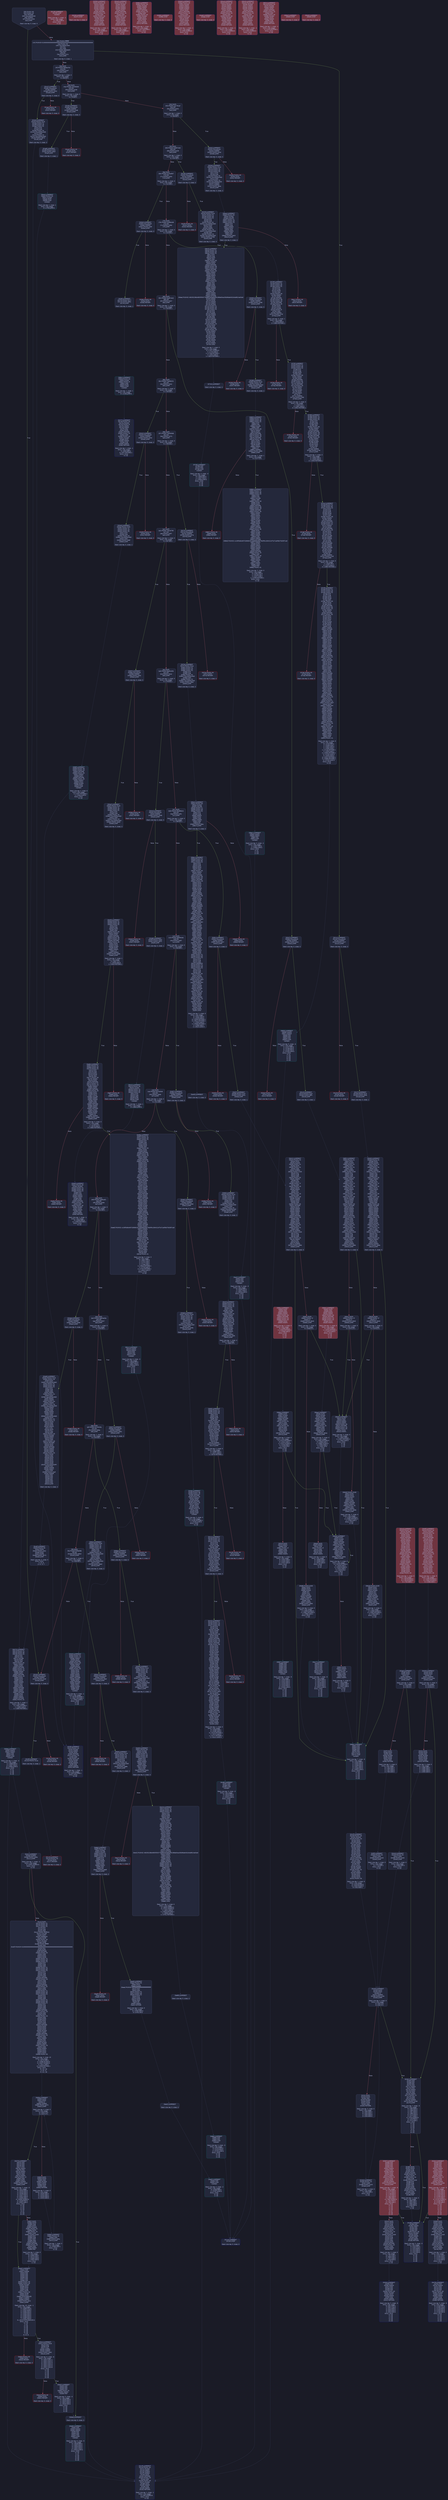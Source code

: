 digraph G {
    node [shape=box, style="filled, rounded", color="#565f89", fontcolor="#c0caf5", fontname="Helvetica", fillcolor="#24283b"];
    edge [color="#414868", fontcolor="#c0caf5", fontname="Helvetica"];
    bgcolor="#1a1b26";
    0 [ label = "[00] PUSH1 60
[02] PUSH1 40
[04] MSTORE
[05] CALLDATASIZE
[06] ISZERO
[07] PUSH2 0104
[0a] JUMPI

Stack size req: 0, sizeΔ: 0
" shape = invhouse]
    1 [ label = "[0b] PUSH4 ffffffff
[10] PUSH29 0100000000000000000000000000000000000000000000000000000000
[2e] PUSH1 00
[30] CALLDATALOAD
[31] DIV
[32] AND
[33] PUSH4 06fdde03
[38] DUP2
[39] EQ
[3a] PUSH2 011c
[3d] JUMPI

Stack size req: 0, sizeΔ: 1
"]
    2 [ label = "[3e] DUP1
[3f] PUSH4 095ea7b3
[44] EQ
[45] PUSH2 01a7
[48] JUMPI

Stack size req: 1, sizeΔ: 0
Entry->Op usage:
	0->68:EQ:1
"]
    3 [ label = "[49] DUP1
[4a] PUSH4 18160ddd
[4f] EQ
[50] PUSH2 01dd
[53] JUMPI

Stack size req: 1, sizeΔ: 0
Entry->Op usage:
	0->79:EQ:1
"]
    4 [ label = "[54] DUP1
[55] PUSH4 1e1781af
[5a] EQ
[5b] PUSH2 0202
[5e] JUMPI

Stack size req: 1, sizeΔ: 0
Entry->Op usage:
	0->90:EQ:1
"]
    5 [ label = "[5f] DUP1
[60] PUSH4 23b872dd
[65] EQ
[66] PUSH2 0228
[69] JUMPI

Stack size req: 1, sizeΔ: 0
Entry->Op usage:
	0->101:EQ:1
"]
    6 [ label = "[6a] DUP1
[6b] PUSH4 313ce567
[70] EQ
[71] PUSH2 0264
[74] JUMPI

Stack size req: 1, sizeΔ: 0
Entry->Op usage:
	0->112:EQ:1
"]
    7 [ label = "[75] DUP1
[76] PUSH4 42966c68
[7b] EQ
[7c] PUSH2 028d
[7f] JUMPI

Stack size req: 1, sizeΔ: 0
Entry->Op usage:
	0->123:EQ:1
"]
    8 [ label = "[80] DUP1
[81] PUSH4 5a3b7e42
[86] EQ
[87] PUSH2 02b7
[8a] JUMPI

Stack size req: 1, sizeΔ: 0
Entry->Op usage:
	0->134:EQ:1
"]
    9 [ label = "[8b] DUP1
[8c] PUSH4 70a08231
[91] EQ
[92] PUSH2 0342
[95] JUMPI

Stack size req: 1, sizeΔ: 0
Entry->Op usage:
	0->145:EQ:1
"]
    10 [ label = "[96] DUP1
[97] PUSH4 79c65068
[9c] EQ
[9d] PUSH2 0373
[a0] JUMPI

Stack size req: 1, sizeΔ: 0
Entry->Op usage:
	0->156:EQ:1
"]
    11 [ label = "[a1] DUP1
[a2] PUSH4 79cc6790
[a7] EQ
[a8] PUSH2 0397
[ab] JUMPI

Stack size req: 1, sizeΔ: 0
Entry->Op usage:
	0->167:EQ:1
"]
    12 [ label = "[ac] DUP1
[ad] PUSH4 8da5cb5b
[b2] EQ
[b3] PUSH2 03cd
[b6] JUMPI

Stack size req: 1, sizeΔ: 0
Entry->Op usage:
	0->178:EQ:1
"]
    13 [ label = "[b7] DUP1
[b8] PUSH4 95d89b41
[bd] EQ
[be] PUSH2 03fc
[c1] JUMPI

Stack size req: 1, sizeΔ: 0
Entry->Op usage:
	0->189:EQ:1
"]
    14 [ label = "[c2] DUP1
[c3] PUSH4 a9059cbb
[c8] EQ
[c9] PUSH2 0487
[cc] JUMPI

Stack size req: 1, sizeΔ: 0
Entry->Op usage:
	0->200:EQ:1
"]
    15 [ label = "[cd] DUP1
[ce] PUSH4 b414d4b6
[d3] EQ
[d4] PUSH2 04ab
[d7] JUMPI

Stack size req: 1, sizeΔ: 0
Entry->Op usage:
	0->211:EQ:1
"]
    16 [ label = "[d8] DUP1
[d9] PUSH4 cae9ca51
[de] EQ
[df] PUSH2 04de
[e2] JUMPI

Stack size req: 1, sizeΔ: 0
Entry->Op usage:
	0->222:EQ:1
"]
    17 [ label = "[e3] DUP1
[e4] PUSH4 dd62ed3e
[e9] EQ
[ea] PUSH2 0557
[ed] JUMPI

Stack size req: 1, sizeΔ: 0
Entry->Op usage:
	0->233:EQ:1
"]
    18 [ label = "[ee] DUP1
[ef] PUSH4 e724529c
[f4] EQ
[f5] PUSH2 058e
[f8] JUMPI

Stack size req: 1, sizeΔ: 0
Entry->Op usage:
	0->244:EQ:1
"]
    19 [ label = "[f9] DUP1
[fa] PUSH4 f2fde38b
[ff] EQ
[0100] PUSH2 05b4
[0103] JUMPI

Stack size req: 1, sizeΔ: 0
Entry->Op usage:
	0->255:EQ:1
"]
    20 [ label = "[0104] JUMPDEST
[0105] CALLVALUE
[0106] ISZERO
[0107] PUSH2 010f
[010a] JUMPI

Stack size req: 0, sizeΔ: 0
"]
    21 [ label = "[010b] PUSH1 00
[010d] DUP1
[010e] REVERT

Stack size req: 0, sizeΔ: 0
" color = "red"]
    22 [ label = "[010f] JUMPDEST
[0110] PUSH2 011a

Stack size req: 0, sizeΔ: 1
"]
    23 [ label = "[0113] JUMPDEST
[0114] PUSH1 00
[0116] DUP1
[0117] REVERT

Stack size req: 0, sizeΔ: 0
" color = "red"]
    24 [ label = "[0118] JUMPDEST
[0119] JUMP
Indirect!

Stack size req: 1, sizeΔ: -1
Entry->Op usage:
	0->281:JUMP:0
Entry->Exit:
	0->😵
" color = "teal" fillcolor = "#703440"]
    25 [ label = "[011a] JUMPDEST
[011b] STOP

Stack size req: 0, sizeΔ: 0
" color = "darkblue"]
    26 [ label = "[011c] JUMPDEST
[011d] CALLVALUE
[011e] ISZERO
[011f] PUSH2 0127
[0122] JUMPI

Stack size req: 0, sizeΔ: 0
"]
    27 [ label = "[0123] PUSH1 00
[0125] DUP1
[0126] REVERT

Stack size req: 0, sizeΔ: 0
" color = "red"]
    28 [ label = "[0127] JUMPDEST
[0128] PUSH2 012f
[012b] PUSH2 05d5
[012e] JUMP

Stack size req: 0, sizeΔ: 1
"]
    29 [ label = "[012f] JUMPDEST
[0130] PUSH1 40
[0132] MLOAD
[0133] PUSH1 20
[0135] DUP1
[0136] DUP3
[0137] MSTORE
[0138] DUP2
[0139] SWAP1
[013a] DUP2
[013b] ADD
[013c] DUP4
[013d] DUP2
[013e] DUP2
[013f] MLOAD
[0140] DUP2
[0141] MSTORE
[0142] PUSH1 20
[0144] ADD
[0145] SWAP2
[0146] POP
[0147] DUP1
[0148] MLOAD
[0149] SWAP1
[014a] PUSH1 20
[014c] ADD
[014d] SWAP1
[014e] DUP1
[014f] DUP4
[0150] DUP4
[0151] PUSH1 00

Stack size req: 1, sizeΔ: 9
Entry->Op usage:
	0->319:MLOAD:0
	0->328:MLOAD:0
	0->332:ADD:1
"]
    30 [ label = "[0153] JUMPDEST
[0154] DUP4
[0155] DUP2
[0156] LT
[0157] ISZERO
[0158] PUSH2 016c
[015b] JUMPI

Stack size req: 4, sizeΔ: 0
Entry->Op usage:
	0->342:LT:0
	3->342:LT:1
"]
    31 [ label = "[015c] DUP1
[015d] DUP3
[015e] ADD
[015f] MLOAD
[0160] DUP2
[0161] DUP5
[0162] ADD
[0163] MSTORE

Stack size req: 3, sizeΔ: 0
Entry->Op usage:
	0->350:ADD:1
	0->354:ADD:1
	1->350:ADD:0
	2->354:ADD:0
"]
    32 [ label = "[0164] JUMPDEST
[0165] PUSH1 20
[0167] ADD
[0168] PUSH2 0153
[016b] JUMP

Stack size req: 1, sizeΔ: 0
Entry->Op usage:
	0->359:ADD:1
Entry->Exit:
	0->😵
"]
    33 [ label = "[016c] JUMPDEST
[016d] POP
[016e] POP
[016f] POP
[0170] POP
[0171] SWAP1
[0172] POP
[0173] SWAP1
[0174] DUP2
[0175] ADD
[0176] SWAP1
[0177] PUSH1 1f
[0179] AND
[017a] DUP1
[017b] ISZERO
[017c] PUSH2 0199
[017f] JUMPI

Stack size req: 7, sizeΔ: -5
Entry->Op usage:
	0->365:POP:0
	1->366:POP:0
	2->367:POP:0
	3->368:POP:0
	4->373:ADD:0
	4->377:AND:1
	4->379:ISZERO:0
	5->370:POP:0
	6->373:ADD:1
Entry->Exit:
	0->😵
	1->😵
	2->😵
	3->😵
	4->0
	5->😵
	6->😵
"]
    34 [ label = "[0180] DUP1
[0181] DUP3
[0182] SUB
[0183] DUP1
[0184] MLOAD
[0185] PUSH1 01
[0187] DUP4
[0188] PUSH1 20
[018a] SUB
[018b] PUSH2 0100
[018e] EXP
[018f] SUB
[0190] NOT
[0191] AND
[0192] DUP2
[0193] MSTORE
[0194] PUSH1 20
[0196] ADD
[0197] SWAP2
[0198] POP

Stack size req: 2, sizeΔ: 0
Entry->Op usage:
	0->386:SUB:1
	0->394:SUB:1
	1->386:SUB:0
	1->408:POP:0
Entry->Exit:
	1->😵
"]
    35 [ label = "[0199] JUMPDEST
[019a] POP
[019b] SWAP3
[019c] POP
[019d] POP
[019e] POP
[019f] PUSH1 40
[01a1] MLOAD
[01a2] DUP1
[01a3] SWAP2
[01a4] SUB
[01a5] SWAP1
[01a6] RETURN

Stack size req: 5, sizeΔ: -5
Entry->Op usage:
	0->410:POP:0
	1->420:SUB:0
	2->413:POP:0
	3->414:POP:0
	4->412:POP:0
Entry->Exit:
	0->😵
	1->😵
	2->😵
	3->😵
	4->😵
" color = "darkblue"]
    36 [ label = "[01a7] JUMPDEST
[01a8] CALLVALUE
[01a9] ISZERO
[01aa] PUSH2 01b2
[01ad] JUMPI

Stack size req: 0, sizeΔ: 0
"]
    37 [ label = "[01ae] PUSH1 00
[01b0] DUP1
[01b1] REVERT

Stack size req: 0, sizeΔ: 0
" color = "red"]
    38 [ label = "[01b2] JUMPDEST
[01b3] PUSH2 01c9
[01b6] PUSH1 01
[01b8] PUSH1 a0
[01ba] PUSH1 02
[01bc] EXP
[01bd] SUB
[01be] PUSH1 04
[01c0] CALLDATALOAD
[01c1] AND
[01c2] PUSH1 24
[01c4] CALLDATALOAD
[01c5] PUSH2 0673
[01c8] JUMP

Stack size req: 0, sizeΔ: 3
"]
    39 [ label = "[01c9] JUMPDEST
[01ca] PUSH1 40
[01cc] MLOAD
[01cd] SWAP1
[01ce] ISZERO
[01cf] ISZERO
[01d0] DUP2
[01d1] MSTORE
[01d2] PUSH1 20
[01d4] ADD
[01d5] PUSH1 40
[01d7] MLOAD
[01d8] DUP1
[01d9] SWAP2
[01da] SUB
[01db] SWAP1
[01dc] RETURN

Stack size req: 1, sizeΔ: -1
Entry->Op usage:
	0->462:ISZERO:0
Entry->Exit:
	0->😵
" color = "darkblue"]
    40 [ label = "[01dd] JUMPDEST
[01de] CALLVALUE
[01df] ISZERO
[01e0] PUSH2 01e8
[01e3] JUMPI

Stack size req: 0, sizeΔ: 0
"]
    41 [ label = "[01e4] PUSH1 00
[01e6] DUP1
[01e7] REVERT

Stack size req: 0, sizeΔ: 0
" color = "red"]
    42 [ label = "[01e8] JUMPDEST
[01e9] PUSH2 01f0
[01ec] PUSH2 06a4
[01ef] JUMP

Stack size req: 0, sizeΔ: 1
"]
    43 [ label = "[01f0] JUMPDEST
[01f1] PUSH1 40
[01f3] MLOAD
[01f4] SWAP1
[01f5] DUP2
[01f6] MSTORE
[01f7] PUSH1 20
[01f9] ADD
[01fa] PUSH1 40
[01fc] MLOAD
[01fd] DUP1
[01fe] SWAP2
[01ff] SUB
[0200] SWAP1
[0201] RETURN

Stack size req: 1, sizeΔ: -1
Entry->Op usage:
	0->502:MSTORE:1
Entry->Exit:
	0->😵
" color = "darkblue"]
    44 [ label = "[0202] JUMPDEST
[0203] CALLVALUE
[0204] ISZERO
[0205] PUSH2 020d
[0208] JUMPI

Stack size req: 0, sizeΔ: 0
"]
    45 [ label = "[0209] PUSH1 00
[020b] DUP1
[020c] REVERT

Stack size req: 0, sizeΔ: 0
" color = "red"]
    46 [ label = "[020d] JUMPDEST
[020e] PUSH2 011a
[0211] PUSH1 01
[0213] PUSH1 a0
[0215] PUSH1 02
[0217] EXP
[0218] SUB
[0219] PUSH1 04
[021b] CALLDATALOAD
[021c] AND
[021d] PUSH1 24
[021f] CALLDATALOAD
[0220] ISZERO
[0221] ISZERO
[0222] PUSH2 06aa
[0225] JUMP

Stack size req: 0, sizeΔ: 3
"]
    47 [ label = "[0226] JUMPDEST
[0227] STOP

Stack size req: 0, sizeΔ: 0
" color = "darkblue" fillcolor = "#703440"]
    48 [ label = "[0228] JUMPDEST
[0229] CALLVALUE
[022a] ISZERO
[022b] PUSH2 0233
[022e] JUMPI

Stack size req: 0, sizeΔ: 0
"]
    49 [ label = "[022f] PUSH1 00
[0231] DUP1
[0232] REVERT

Stack size req: 0, sizeΔ: 0
" color = "red"]
    50 [ label = "[0233] JUMPDEST
[0234] PUSH2 01c9
[0237] PUSH1 01
[0239] PUSH1 a0
[023b] PUSH1 02
[023d] EXP
[023e] SUB
[023f] PUSH1 04
[0241] CALLDATALOAD
[0242] DUP2
[0243] AND
[0244] SWAP1
[0245] PUSH1 24
[0247] CALLDATALOAD
[0248] AND
[0249] PUSH1 44
[024b] CALLDATALOAD
[024c] PUSH2 0739
[024f] JUMP

Stack size req: 0, sizeΔ: 4
"]
    51 [ label = "[0250] JUMPDEST
[0251] PUSH1 40
[0253] MLOAD
[0254] SWAP1
[0255] ISZERO
[0256] ISZERO
[0257] DUP2
[0258] MSTORE
[0259] PUSH1 20
[025b] ADD
[025c] PUSH1 40
[025e] MLOAD
[025f] DUP1
[0260] SWAP2
[0261] SUB
[0262] SWAP1
[0263] RETURN

Stack size req: 1, sizeΔ: -1
Entry->Op usage:
	0->597:ISZERO:0
Entry->Exit:
	0->😵
" color = "darkblue" fillcolor = "#703440"]
    52 [ label = "[0264] JUMPDEST
[0265] CALLVALUE
[0266] ISZERO
[0267] PUSH2 026f
[026a] JUMPI

Stack size req: 0, sizeΔ: 0
"]
    53 [ label = "[026b] PUSH1 00
[026d] DUP1
[026e] REVERT

Stack size req: 0, sizeΔ: 0
" color = "red"]
    54 [ label = "[026f] JUMPDEST
[0270] PUSH2 0277
[0273] PUSH2 085c
[0276] JUMP

Stack size req: 0, sizeΔ: 1
"]
    55 [ label = "[0277] JUMPDEST
[0278] PUSH1 40
[027a] MLOAD
[027b] PUSH1 ff
[027d] SWAP1
[027e] SWAP2
[027f] AND
[0280] DUP2
[0281] MSTORE
[0282] PUSH1 20
[0284] ADD
[0285] PUSH1 40
[0287] MLOAD
[0288] DUP1
[0289] SWAP2
[028a] SUB
[028b] SWAP1
[028c] RETURN

Stack size req: 1, sizeΔ: -1
Entry->Op usage:
	0->639:AND:0
	0->641:MSTORE:1
Entry->Exit:
	0->😵
" color = "darkblue"]
    56 [ label = "[028d] JUMPDEST
[028e] CALLVALUE
[028f] ISZERO
[0290] PUSH2 0298
[0293] JUMPI

Stack size req: 0, sizeΔ: 0
"]
    57 [ label = "[0294] PUSH1 00
[0296] DUP1
[0297] REVERT

Stack size req: 0, sizeΔ: 0
" color = "red"]
    58 [ label = "[0298] JUMPDEST
[0299] PUSH2 01c9
[029c] PUSH1 04
[029e] CALLDATALOAD
[029f] PUSH2 0865
[02a2] JUMP

Stack size req: 0, sizeΔ: 2
"]
    59 [ label = "[02a3] JUMPDEST
[02a4] PUSH1 40
[02a6] MLOAD
[02a7] SWAP1
[02a8] ISZERO
[02a9] ISZERO
[02aa] DUP2
[02ab] MSTORE
[02ac] PUSH1 20
[02ae] ADD
[02af] PUSH1 40
[02b1] MLOAD
[02b2] DUP1
[02b3] SWAP2
[02b4] SUB
[02b5] SWAP1
[02b6] RETURN

Stack size req: 1, sizeΔ: -1
Entry->Op usage:
	0->680:ISZERO:0
Entry->Exit:
	0->😵
" color = "darkblue" fillcolor = "#703440"]
    60 [ label = "[02b7] JUMPDEST
[02b8] CALLVALUE
[02b9] ISZERO
[02ba] PUSH2 02c2
[02bd] JUMPI

Stack size req: 0, sizeΔ: 0
"]
    61 [ label = "[02be] PUSH1 00
[02c0] DUP1
[02c1] REVERT

Stack size req: 0, sizeΔ: 0
" color = "red"]
    62 [ label = "[02c2] JUMPDEST
[02c3] PUSH2 012f
[02c6] PUSH2 08f1
[02c9] JUMP

Stack size req: 0, sizeΔ: 1
"]
    63 [ label = "[02ca] JUMPDEST
[02cb] PUSH1 40
[02cd] MLOAD
[02ce] PUSH1 20
[02d0] DUP1
[02d1] DUP3
[02d2] MSTORE
[02d3] DUP2
[02d4] SWAP1
[02d5] DUP2
[02d6] ADD
[02d7] DUP4
[02d8] DUP2
[02d9] DUP2
[02da] MLOAD
[02db] DUP2
[02dc] MSTORE
[02dd] PUSH1 20
[02df] ADD
[02e0] SWAP2
[02e1] POP
[02e2] DUP1
[02e3] MLOAD
[02e4] SWAP1
[02e5] PUSH1 20
[02e7] ADD
[02e8] SWAP1
[02e9] DUP1
[02ea] DUP4
[02eb] DUP4
[02ec] PUSH1 00

Stack size req: 1, sizeΔ: 9
Entry->Op usage:
	0->730:MLOAD:0
	0->739:MLOAD:0
	0->743:ADD:1
" fillcolor = "#703440"]
    64 [ label = "[02ee] JUMPDEST
[02ef] DUP4
[02f0] DUP2
[02f1] LT
[02f2] ISZERO
[02f3] PUSH2 016c
[02f6] JUMPI

Stack size req: 4, sizeΔ: 0
Entry->Op usage:
	0->753:LT:0
	3->753:LT:1
"]
    65 [ label = "[02f7] DUP1
[02f8] DUP3
[02f9] ADD
[02fa] MLOAD
[02fb] DUP2
[02fc] DUP5
[02fd] ADD
[02fe] MSTORE

Stack size req: 3, sizeΔ: 0
Entry->Op usage:
	0->761:ADD:1
	0->765:ADD:1
	1->761:ADD:0
	2->765:ADD:0
"]
    66 [ label = "[02ff] JUMPDEST
[0300] PUSH1 20
[0302] ADD
[0303] PUSH2 0153
[0306] JUMP

Stack size req: 1, sizeΔ: 0
Entry->Op usage:
	0->770:ADD:1
Entry->Exit:
	0->😵
"]
    67 [ label = "[0307] JUMPDEST
[0308] POP
[0309] POP
[030a] POP
[030b] POP
[030c] SWAP1
[030d] POP
[030e] SWAP1
[030f] DUP2
[0310] ADD
[0311] SWAP1
[0312] PUSH1 1f
[0314] AND
[0315] DUP1
[0316] ISZERO
[0317] PUSH2 0199
[031a] JUMPI

Stack size req: 7, sizeΔ: -5
Entry->Op usage:
	0->776:POP:0
	1->777:POP:0
	2->778:POP:0
	3->779:POP:0
	4->784:ADD:0
	4->788:AND:1
	4->790:ISZERO:0
	5->781:POP:0
	6->784:ADD:1
Entry->Exit:
	0->😵
	1->😵
	2->😵
	3->😵
	4->0
	5->😵
	6->😵
" fillcolor = "#703440"]
    68 [ label = "[031b] DUP1
[031c] DUP3
[031d] SUB
[031e] DUP1
[031f] MLOAD
[0320] PUSH1 01
[0322] DUP4
[0323] PUSH1 20
[0325] SUB
[0326] PUSH2 0100
[0329] EXP
[032a] SUB
[032b] NOT
[032c] AND
[032d] DUP2
[032e] MSTORE
[032f] PUSH1 20
[0331] ADD
[0332] SWAP2
[0333] POP

Stack size req: 2, sizeΔ: 0
Entry->Op usage:
	0->797:SUB:1
	0->805:SUB:1
	1->797:SUB:0
	1->819:POP:0
Entry->Exit:
	1->😵
"]
    69 [ label = "[0334] JUMPDEST
[0335] POP
[0336] SWAP3
[0337] POP
[0338] POP
[0339] POP
[033a] PUSH1 40
[033c] MLOAD
[033d] DUP1
[033e] SWAP2
[033f] SUB
[0340] SWAP1
[0341] RETURN

Stack size req: 5, sizeΔ: -5
Entry->Op usage:
	0->821:POP:0
	1->831:SUB:0
	2->824:POP:0
	3->825:POP:0
	4->823:POP:0
Entry->Exit:
	0->😵
	1->😵
	2->😵
	3->😵
	4->😵
" color = "darkblue"]
    70 [ label = "[0342] JUMPDEST
[0343] CALLVALUE
[0344] ISZERO
[0345] PUSH2 034d
[0348] JUMPI

Stack size req: 0, sizeΔ: 0
"]
    71 [ label = "[0349] PUSH1 00
[034b] DUP1
[034c] REVERT

Stack size req: 0, sizeΔ: 0
" color = "red"]
    72 [ label = "[034d] JUMPDEST
[034e] PUSH2 01f0
[0351] PUSH1 01
[0353] PUSH1 a0
[0355] PUSH1 02
[0357] EXP
[0358] SUB
[0359] PUSH1 04
[035b] CALLDATALOAD
[035c] AND
[035d] PUSH2 098f
[0360] JUMP

Stack size req: 0, sizeΔ: 2
"]
    73 [ label = "[0361] JUMPDEST
[0362] PUSH1 40
[0364] MLOAD
[0365] SWAP1
[0366] DUP2
[0367] MSTORE
[0368] PUSH1 20
[036a] ADD
[036b] PUSH1 40
[036d] MLOAD
[036e] DUP1
[036f] SWAP2
[0370] SUB
[0371] SWAP1
[0372] RETURN

Stack size req: 1, sizeΔ: -1
Entry->Op usage:
	0->871:MSTORE:1
Entry->Exit:
	0->😵
" color = "darkblue" fillcolor = "#703440"]
    74 [ label = "[0373] JUMPDEST
[0374] CALLVALUE
[0375] ISZERO
[0376] PUSH2 037e
[0379] JUMPI

Stack size req: 0, sizeΔ: 0
"]
    75 [ label = "[037a] PUSH1 00
[037c] DUP1
[037d] REVERT

Stack size req: 0, sizeΔ: 0
" color = "red"]
    76 [ label = "[037e] JUMPDEST
[037f] PUSH2 011a
[0382] PUSH1 01
[0384] PUSH1 a0
[0386] PUSH1 02
[0388] EXP
[0389] SUB
[038a] PUSH1 04
[038c] CALLDATALOAD
[038d] AND
[038e] PUSH1 24
[0390] CALLDATALOAD
[0391] PUSH2 09a1
[0394] JUMP

Stack size req: 0, sizeΔ: 3
"]
    77 [ label = "[0395] JUMPDEST
[0396] STOP

Stack size req: 0, sizeΔ: 0
" color = "darkblue" fillcolor = "#703440"]
    78 [ label = "[0397] JUMPDEST
[0398] CALLVALUE
[0399] ISZERO
[039a] PUSH2 03a2
[039d] JUMPI

Stack size req: 0, sizeΔ: 0
"]
    79 [ label = "[039e] PUSH1 00
[03a0] DUP1
[03a1] REVERT

Stack size req: 0, sizeΔ: 0
" color = "red"]
    80 [ label = "[03a2] JUMPDEST
[03a3] PUSH2 01c9
[03a6] PUSH1 01
[03a8] PUSH1 a0
[03aa] PUSH1 02
[03ac] EXP
[03ad] SUB
[03ae] PUSH1 04
[03b0] CALLDATALOAD
[03b1] AND
[03b2] PUSH1 24
[03b4] CALLDATALOAD
[03b5] PUSH2 0a45
[03b8] JUMP

Stack size req: 0, sizeΔ: 3
"]
    81 [ label = "[03b9] JUMPDEST
[03ba] PUSH1 40
[03bc] MLOAD
[03bd] SWAP1
[03be] ISZERO
[03bf] ISZERO
[03c0] DUP2
[03c1] MSTORE
[03c2] PUSH1 20
[03c4] ADD
[03c5] PUSH1 40
[03c7] MLOAD
[03c8] DUP1
[03c9] SWAP2
[03ca] SUB
[03cb] SWAP1
[03cc] RETURN

Stack size req: 1, sizeΔ: -1
Entry->Op usage:
	0->958:ISZERO:0
Entry->Exit:
	0->😵
" color = "darkblue" fillcolor = "#703440"]
    82 [ label = "[03cd] JUMPDEST
[03ce] CALLVALUE
[03cf] ISZERO
[03d0] PUSH2 03d8
[03d3] JUMPI

Stack size req: 0, sizeΔ: 0
"]
    83 [ label = "[03d4] PUSH1 00
[03d6] DUP1
[03d7] REVERT

Stack size req: 0, sizeΔ: 0
" color = "red"]
    84 [ label = "[03d8] JUMPDEST
[03d9] PUSH2 03e0
[03dc] PUSH2 0b22
[03df] JUMP

Stack size req: 0, sizeΔ: 1
"]
    85 [ label = "[03e0] JUMPDEST
[03e1] PUSH1 40
[03e3] MLOAD
[03e4] PUSH1 01
[03e6] PUSH1 a0
[03e8] PUSH1 02
[03ea] EXP
[03eb] SUB
[03ec] SWAP1
[03ed] SWAP2
[03ee] AND
[03ef] DUP2
[03f0] MSTORE
[03f1] PUSH1 20
[03f3] ADD
[03f4] PUSH1 40
[03f6] MLOAD
[03f7] DUP1
[03f8] SWAP2
[03f9] SUB
[03fa] SWAP1
[03fb] RETURN

Stack size req: 1, sizeΔ: -1
Entry->Op usage:
	0->1006:AND:0
	0->1008:MSTORE:1
Entry->Exit:
	0->😵
" color = "darkblue"]
    86 [ label = "[03fc] JUMPDEST
[03fd] CALLVALUE
[03fe] ISZERO
[03ff] PUSH2 0407
[0402] JUMPI

Stack size req: 0, sizeΔ: 0
"]
    87 [ label = "[0403] PUSH1 00
[0405] DUP1
[0406] REVERT

Stack size req: 0, sizeΔ: 0
" color = "red"]
    88 [ label = "[0407] JUMPDEST
[0408] PUSH2 012f
[040b] PUSH2 0b31
[040e] JUMP

Stack size req: 0, sizeΔ: 1
"]
    89 [ label = "[040f] JUMPDEST
[0410] PUSH1 40
[0412] MLOAD
[0413] PUSH1 20
[0415] DUP1
[0416] DUP3
[0417] MSTORE
[0418] DUP2
[0419] SWAP1
[041a] DUP2
[041b] ADD
[041c] DUP4
[041d] DUP2
[041e] DUP2
[041f] MLOAD
[0420] DUP2
[0421] MSTORE
[0422] PUSH1 20
[0424] ADD
[0425] SWAP2
[0426] POP
[0427] DUP1
[0428] MLOAD
[0429] SWAP1
[042a] PUSH1 20
[042c] ADD
[042d] SWAP1
[042e] DUP1
[042f] DUP4
[0430] DUP4
[0431] PUSH1 00

Stack size req: 1, sizeΔ: 9
Entry->Op usage:
	0->1055:MLOAD:0
	0->1064:MLOAD:0
	0->1068:ADD:1
" fillcolor = "#703440"]
    90 [ label = "[0433] JUMPDEST
[0434] DUP4
[0435] DUP2
[0436] LT
[0437] ISZERO
[0438] PUSH2 016c
[043b] JUMPI

Stack size req: 4, sizeΔ: 0
Entry->Op usage:
	0->1078:LT:0
	3->1078:LT:1
"]
    91 [ label = "[043c] DUP1
[043d] DUP3
[043e] ADD
[043f] MLOAD
[0440] DUP2
[0441] DUP5
[0442] ADD
[0443] MSTORE

Stack size req: 3, sizeΔ: 0
Entry->Op usage:
	0->1086:ADD:1
	0->1090:ADD:1
	1->1086:ADD:0
	2->1090:ADD:0
"]
    92 [ label = "[0444] JUMPDEST
[0445] PUSH1 20
[0447] ADD
[0448] PUSH2 0153
[044b] JUMP

Stack size req: 1, sizeΔ: 0
Entry->Op usage:
	0->1095:ADD:1
Entry->Exit:
	0->😵
"]
    93 [ label = "[044c] JUMPDEST
[044d] POP
[044e] POP
[044f] POP
[0450] POP
[0451] SWAP1
[0452] POP
[0453] SWAP1
[0454] DUP2
[0455] ADD
[0456] SWAP1
[0457] PUSH1 1f
[0459] AND
[045a] DUP1
[045b] ISZERO
[045c] PUSH2 0199
[045f] JUMPI

Stack size req: 7, sizeΔ: -5
Entry->Op usage:
	0->1101:POP:0
	1->1102:POP:0
	2->1103:POP:0
	3->1104:POP:0
	4->1109:ADD:0
	4->1113:AND:1
	4->1115:ISZERO:0
	5->1106:POP:0
	6->1109:ADD:1
Entry->Exit:
	0->😵
	1->😵
	2->😵
	3->😵
	4->0
	5->😵
	6->😵
" fillcolor = "#703440"]
    94 [ label = "[0460] DUP1
[0461] DUP3
[0462] SUB
[0463] DUP1
[0464] MLOAD
[0465] PUSH1 01
[0467] DUP4
[0468] PUSH1 20
[046a] SUB
[046b] PUSH2 0100
[046e] EXP
[046f] SUB
[0470] NOT
[0471] AND
[0472] DUP2
[0473] MSTORE
[0474] PUSH1 20
[0476] ADD
[0477] SWAP2
[0478] POP

Stack size req: 2, sizeΔ: 0
Entry->Op usage:
	0->1122:SUB:1
	0->1130:SUB:1
	1->1122:SUB:0
	1->1144:POP:0
Entry->Exit:
	1->😵
"]
    95 [ label = "[0479] JUMPDEST
[047a] POP
[047b] SWAP3
[047c] POP
[047d] POP
[047e] POP
[047f] PUSH1 40
[0481] MLOAD
[0482] DUP1
[0483] SWAP2
[0484] SUB
[0485] SWAP1
[0486] RETURN

Stack size req: 5, sizeΔ: -5
Entry->Op usage:
	0->1146:POP:0
	1->1156:SUB:0
	2->1149:POP:0
	3->1150:POP:0
	4->1148:POP:0
Entry->Exit:
	0->😵
	1->😵
	2->😵
	3->😵
	4->😵
" color = "darkblue"]
    96 [ label = "[0487] JUMPDEST
[0488] CALLVALUE
[0489] ISZERO
[048a] PUSH2 0492
[048d] JUMPI

Stack size req: 0, sizeΔ: 0
"]
    97 [ label = "[048e] PUSH1 00
[0490] DUP1
[0491] REVERT

Stack size req: 0, sizeΔ: 0
" color = "red"]
    98 [ label = "[0492] JUMPDEST
[0493] PUSH2 011a
[0496] PUSH1 01
[0498] PUSH1 a0
[049a] PUSH1 02
[049c] EXP
[049d] SUB
[049e] PUSH1 04
[04a0] CALLDATALOAD
[04a1] AND
[04a2] PUSH1 24
[04a4] CALLDATALOAD
[04a5] PUSH2 0bcf
[04a8] JUMP

Stack size req: 0, sizeΔ: 3
"]
    99 [ label = "[04a9] JUMPDEST
[04aa] STOP

Stack size req: 0, sizeΔ: 0
" color = "darkblue" fillcolor = "#703440"]
    100 [ label = "[04ab] JUMPDEST
[04ac] CALLVALUE
[04ad] ISZERO
[04ae] PUSH2 04b6
[04b1] JUMPI

Stack size req: 0, sizeΔ: 0
"]
    101 [ label = "[04b2] PUSH1 00
[04b4] DUP1
[04b5] REVERT

Stack size req: 0, sizeΔ: 0
" color = "red"]
    102 [ label = "[04b6] JUMPDEST
[04b7] PUSH2 01c9
[04ba] PUSH1 01
[04bc] PUSH1 a0
[04be] PUSH1 02
[04c0] EXP
[04c1] SUB
[04c2] PUSH1 04
[04c4] CALLDATALOAD
[04c5] AND
[04c6] PUSH2 0c9a
[04c9] JUMP

Stack size req: 0, sizeΔ: 2
"]
    103 [ label = "[04ca] JUMPDEST
[04cb] PUSH1 40
[04cd] MLOAD
[04ce] SWAP1
[04cf] ISZERO
[04d0] ISZERO
[04d1] DUP2
[04d2] MSTORE
[04d3] PUSH1 20
[04d5] ADD
[04d6] PUSH1 40
[04d8] MLOAD
[04d9] DUP1
[04da] SWAP2
[04db] SUB
[04dc] SWAP1
[04dd] RETURN

Stack size req: 1, sizeΔ: -1
Entry->Op usage:
	0->1231:ISZERO:0
Entry->Exit:
	0->😵
" color = "darkblue" fillcolor = "#703440"]
    104 [ label = "[04de] JUMPDEST
[04df] CALLVALUE
[04e0] ISZERO
[04e1] PUSH2 04e9
[04e4] JUMPI

Stack size req: 0, sizeΔ: 0
"]
    105 [ label = "[04e5] PUSH1 00
[04e7] DUP1
[04e8] REVERT

Stack size req: 0, sizeΔ: 0
" color = "red"]
    106 [ label = "[04e9] JUMPDEST
[04ea] PUSH2 01c9
[04ed] PUSH1 04
[04ef] DUP1
[04f0] CALLDATALOAD
[04f1] PUSH1 01
[04f3] PUSH1 a0
[04f5] PUSH1 02
[04f7] EXP
[04f8] SUB
[04f9] AND
[04fa] SWAP1
[04fb] PUSH1 24
[04fd] DUP1
[04fe] CALLDATALOAD
[04ff] SWAP2
[0500] SWAP1
[0501] PUSH1 64
[0503] SWAP1
[0504] PUSH1 44
[0506] CALLDATALOAD
[0507] SWAP1
[0508] DUP2
[0509] ADD
[050a] SWAP1
[050b] DUP4
[050c] ADD
[050d] CALLDATALOAD
[050e] DUP1
[050f] PUSH1 20
[0511] PUSH1 1f
[0513] DUP3
[0514] ADD
[0515] DUP2
[0516] SWAP1
[0517] DIV
[0518] DUP2
[0519] MUL
[051a] ADD
[051b] PUSH1 40
[051d] MLOAD
[051e] SWAP1
[051f] DUP2
[0520] ADD
[0521] PUSH1 40
[0523] MSTORE
[0524] DUP2
[0525] DUP2
[0526] MSTORE
[0527] SWAP3
[0528] SWAP2
[0529] SWAP1
[052a] PUSH1 20
[052c] DUP5
[052d] ADD
[052e] DUP4
[052f] DUP4
[0530] DUP1
[0531] DUP3
[0532] DUP5
[0533] CALLDATACOPY
[0534] POP
[0535] SWAP5
[0536] SWAP7
[0537] POP
[0538] PUSH2 0caf
[053b] SWAP6
[053c] POP
[053d] POP
[053e] POP
[053f] POP
[0540] POP
[0541] POP
[0542] JUMP

Stack size req: 0, sizeΔ: 4
"]
    107 [ label = "[0543] JUMPDEST
[0544] PUSH1 40
[0546] MLOAD
[0547] SWAP1
[0548] ISZERO
[0549] ISZERO
[054a] DUP2
[054b] MSTORE
[054c] PUSH1 20
[054e] ADD
[054f] PUSH1 40
[0551] MLOAD
[0552] DUP1
[0553] SWAP2
[0554] SUB
[0555] SWAP1
[0556] RETURN

Stack size req: 1, sizeΔ: -1
Entry->Op usage:
	0->1352:ISZERO:0
Entry->Exit:
	0->😵
" color = "darkblue" fillcolor = "#703440"]
    108 [ label = "[0557] JUMPDEST
[0558] CALLVALUE
[0559] ISZERO
[055a] PUSH2 0562
[055d] JUMPI

Stack size req: 0, sizeΔ: 0
"]
    109 [ label = "[055e] PUSH1 00
[0560] DUP1
[0561] REVERT

Stack size req: 0, sizeΔ: 0
" color = "red"]
    110 [ label = "[0562] JUMPDEST
[0563] PUSH2 01f0
[0566] PUSH1 01
[0568] PUSH1 a0
[056a] PUSH1 02
[056c] EXP
[056d] SUB
[056e] PUSH1 04
[0570] CALLDATALOAD
[0571] DUP2
[0572] AND
[0573] SWAP1
[0574] PUSH1 24
[0576] CALLDATALOAD
[0577] AND
[0578] PUSH2 0de3
[057b] JUMP

Stack size req: 0, sizeΔ: 3
"]
    111 [ label = "[057c] JUMPDEST
[057d] PUSH1 40
[057f] MLOAD
[0580] SWAP1
[0581] DUP2
[0582] MSTORE
[0583] PUSH1 20
[0585] ADD
[0586] PUSH1 40
[0588] MLOAD
[0589] DUP1
[058a] SWAP2
[058b] SUB
[058c] SWAP1
[058d] RETURN

Stack size req: 1, sizeΔ: -1
Entry->Op usage:
	0->1410:MSTORE:1
Entry->Exit:
	0->😵
" color = "darkblue" fillcolor = "#703440"]
    112 [ label = "[058e] JUMPDEST
[058f] CALLVALUE
[0590] ISZERO
[0591] PUSH2 0599
[0594] JUMPI

Stack size req: 0, sizeΔ: 0
"]
    113 [ label = "[0595] PUSH1 00
[0597] DUP1
[0598] REVERT

Stack size req: 0, sizeΔ: 0
" color = "red"]
    114 [ label = "[0599] JUMPDEST
[059a] PUSH2 011a
[059d] PUSH1 01
[059f] PUSH1 a0
[05a1] PUSH1 02
[05a3] EXP
[05a4] SUB
[05a5] PUSH1 04
[05a7] CALLDATALOAD
[05a8] AND
[05a9] PUSH1 24
[05ab] CALLDATALOAD
[05ac] ISZERO
[05ad] ISZERO
[05ae] PUSH2 0e00
[05b1] JUMP

Stack size req: 0, sizeΔ: 3
"]
    115 [ label = "[05b2] JUMPDEST
[05b3] STOP

Stack size req: 0, sizeΔ: 0
" color = "darkblue" fillcolor = "#703440"]
    116 [ label = "[05b4] JUMPDEST
[05b5] CALLVALUE
[05b6] ISZERO
[05b7] PUSH2 05bf
[05ba] JUMPI

Stack size req: 0, sizeΔ: 0
"]
    117 [ label = "[05bb] PUSH1 00
[05bd] DUP1
[05be] REVERT

Stack size req: 0, sizeΔ: 0
" color = "red"]
    118 [ label = "[05bf] JUMPDEST
[05c0] PUSH2 011a
[05c3] PUSH1 01
[05c5] PUSH1 a0
[05c7] PUSH1 02
[05c9] EXP
[05ca] SUB
[05cb] PUSH1 04
[05cd] CALLDATALOAD
[05ce] AND
[05cf] PUSH2 0e8e
[05d2] JUMP

Stack size req: 0, sizeΔ: 2
"]
    119 [ label = "[05d3] JUMPDEST
[05d4] STOP

Stack size req: 0, sizeΔ: 0
" color = "darkblue" fillcolor = "#703440"]
    120 [ label = "[05d5] JUMPDEST
[05d6] PUSH1 02
[05d8] DUP1
[05d9] SLOAD
[05da] PUSH1 01
[05dc] DUP2
[05dd] PUSH1 01
[05df] AND
[05e0] ISZERO
[05e1] PUSH2 0100
[05e4] MUL
[05e5] SUB
[05e6] AND
[05e7] PUSH1 02
[05e9] SWAP1
[05ea] DIV
[05eb] DUP1
[05ec] PUSH1 1f
[05ee] ADD
[05ef] PUSH1 20
[05f1] DUP1
[05f2] SWAP2
[05f3] DIV
[05f4] MUL
[05f5] PUSH1 20
[05f7] ADD
[05f8] PUSH1 40
[05fa] MLOAD
[05fb] SWAP1
[05fc] DUP2
[05fd] ADD
[05fe] PUSH1 40
[0600] MSTORE
[0601] DUP1
[0602] SWAP3
[0603] SWAP2
[0604] SWAP1
[0605] DUP2
[0606] DUP2
[0607] MSTORE
[0608] PUSH1 20
[060a] ADD
[060b] DUP3
[060c] DUP1
[060d] SLOAD
[060e] PUSH1 01
[0610] DUP2
[0611] PUSH1 01
[0613] AND
[0614] ISZERO
[0615] PUSH2 0100
[0618] MUL
[0619] SUB
[061a] AND
[061b] PUSH1 02
[061d] SWAP1
[061e] DIV
[061f] DUP1
[0620] ISZERO
[0621] PUSH2 066b
[0624] JUMPI

Stack size req: 0, sizeΔ: 6
"]
    121 [ label = "[0625] DUP1
[0626] PUSH1 1f
[0628] LT
[0629] PUSH2 0640
[062c] JUMPI

Stack size req: 1, sizeΔ: 0
Entry->Op usage:
	0->1576:LT:1
"]
    122 [ label = "[062d] PUSH2 0100
[0630] DUP1
[0631] DUP4
[0632] SLOAD
[0633] DIV
[0634] MUL
[0635] DUP4
[0636] MSTORE
[0637] SWAP2
[0638] PUSH1 20
[063a] ADD
[063b] SWAP2
[063c] PUSH2 066b
[063f] JUMP

Stack size req: 3, sizeΔ: 0
Entry->Op usage:
	1->1586:SLOAD:0
	2->1590:MSTORE:0
	2->1594:ADD:1
Entry->Exit:
	2->😵
"]
    123 [ label = "[0640] JUMPDEST
[0641] DUP3
[0642] ADD
[0643] SWAP2
[0644] SWAP1
[0645] PUSH1 00
[0647] MSTORE
[0648] PUSH1 20
[064a] PUSH1 00
[064c] SHA3
[064d] SWAP1

Stack size req: 3, sizeΔ: 0
Entry->Op usage:
	0->1602:ADD:1
	1->1607:MSTORE:1
	2->1602:ADD:0
Entry->Exit:
	0->😵
	1->😵
	2->0
"]
    124 [ label = "[064e] JUMPDEST
[064f] DUP2
[0650] SLOAD
[0651] DUP2
[0652] MSTORE
[0653] SWAP1
[0654] PUSH1 01
[0656] ADD
[0657] SWAP1
[0658] PUSH1 20
[065a] ADD
[065b] DUP1
[065c] DUP4
[065d] GT
[065e] PUSH2 064e
[0661] JUMPI

Stack size req: 3, sizeΔ: 0
Entry->Op usage:
	0->1618:MSTORE:0
	0->1626:ADD:1
	1->1616:SLOAD:0
	1->1622:ADD:1
	2->1629:GT:0
Entry->Exit:
	0->😵
	1->😵
"]
    125 [ label = "[0662] DUP3
[0663] SWAP1
[0664] SUB
[0665] PUSH1 1f
[0667] AND
[0668] DUP3
[0669] ADD
[066a] SWAP2

Stack size req: 3, sizeΔ: 0
Entry->Op usage:
	0->1636:SUB:0
	2->1636:SUB:1
	2->1641:ADD:0
Entry->Exit:
	0->😵
	2->0
"]
    126 [ label = "[066b] JUMPDEST
[066c] POP
[066d] POP
[066e] POP
[066f] POP
[0670] POP
[0671] DUP2
[0672] JUMP
Indirect!

Stack size req: 7, sizeΔ: -5
Entry->Op usage:
	0->1644:POP:0
	1->1645:POP:0
	2->1646:POP:0
	3->1647:POP:0
	4->1648:POP:0
	6->1650:JUMP:0
Entry->Exit:
	0->😵
	1->😵
	2->😵
	3->😵
	4->😵
" color = "teal"]
    127 [ label = "[0673] JUMPDEST
[0674] PUSH1 01
[0676] PUSH1 a0
[0678] PUSH1 02
[067a] EXP
[067b] SUB
[067c] CALLER
[067d] DUP2
[067e] AND
[067f] PUSH1 00
[0681] SWAP1
[0682] DUP2
[0683] MSTORE
[0684] PUSH1 07
[0686] PUSH1 20
[0688] SWAP1
[0689] DUP2
[068a] MSTORE
[068b] PUSH1 40
[068d] DUP1
[068e] DUP4
[068f] SHA3
[0690] SWAP4
[0691] DUP7
[0692] AND
[0693] DUP4
[0694] MSTORE
[0695] SWAP3
[0696] SWAP1
[0697] MSTORE
[0698] SHA3
[0699] DUP2
[069a] SWAP1
[069b] SSTORE
[069c] PUSH1 01

Stack size req: 2, sizeΔ: 1
Entry->Op usage:
	0->1691:SSTORE:1
	1->1682:AND:0
	1->1684:MSTORE:1
"]
    128 [ label = "[069e] JUMPDEST
[069f] SWAP3
[06a0] SWAP2
[06a1] POP
[06a2] POP
[06a3] JUMP
Indirect!

Stack size req: 4, sizeΔ: -3
Entry->Op usage:
	1->1698:POP:0
	2->1697:POP:0
	3->1699:JUMP:0
Entry->Exit:
	0->0
	1->😵
	2->😵
	3->😵
" color = "teal"]
    129 [ label = "[06a4] JUMPDEST
[06a5] PUSH1 05
[06a7] SLOAD
[06a8] DUP2
[06a9] JUMP
Indirect!

Stack size req: 1, sizeΔ: 1
Entry->Op usage:
	0->1705:JUMP:0
" color = "teal"]
    130 [ label = "[06aa] JUMPDEST
[06ab] PUSH1 00
[06ad] SLOAD
[06ae] CALLER
[06af] PUSH1 01
[06b1] PUSH1 a0
[06b3] PUSH1 02
[06b5] EXP
[06b6] SUB
[06b7] SWAP1
[06b8] DUP2
[06b9] AND
[06ba] SWAP2
[06bb] AND
[06bc] EQ
[06bd] PUSH2 06c5
[06c0] JUMPI

Stack size req: 0, sizeΔ: 0
"]
    131 [ label = "[06c1] PUSH1 00
[06c3] DUP1
[06c4] REVERT

Stack size req: 0, sizeΔ: 0
" color = "red"]
    132 [ label = "[06c5] JUMPDEST
[06c6] PUSH1 01
[06c8] PUSH1 a0
[06ca] PUSH1 02
[06cc] EXP
[06cd] SUB
[06ce] DUP3
[06cf] AND
[06d0] PUSH1 00
[06d2] SWAP1
[06d3] DUP2
[06d4] MSTORE
[06d5] PUSH1 08
[06d7] PUSH1 20
[06d9] MSTORE
[06da] PUSH1 40
[06dc] SWAP1
[06dd] DUP2
[06de] SWAP1
[06df] SHA3
[06e0] DUP1
[06e1] SLOAD
[06e2] PUSH1 ff
[06e4] NOT
[06e5] AND
[06e6] DUP4
[06e7] ISZERO
[06e8] SWAP1
[06e9] DUP2
[06ea] OR
[06eb] SWAP1
[06ec] SWAP2
[06ed] SSTORE
[06ee] PUSH32 48335238b4855f35377ed80f164e8c6f3c366e54ac00b96a6402d4a9814a03a5
[070f] SWAP2
[0710] DUP5
[0711] SWAP2
[0712] SWAP1
[0713] MLOAD
[0714] PUSH1 01
[0716] PUSH1 a0
[0718] PUSH1 02
[071a] EXP
[071b] SUB
[071c] SWAP1
[071d] SWAP3
[071e] AND
[071f] DUP3
[0720] MSTORE
[0721] ISZERO
[0722] ISZERO
[0723] PUSH1 20
[0725] DUP3
[0726] ADD
[0727] MSTORE
[0728] PUSH1 40
[072a] SWAP1
[072b] DUP2
[072c] ADD
[072d] SWAP1
[072e] MLOAD
[072f] DUP1
[0730] SWAP2
[0731] SUB
[0732] SWAP1
[0733] LOG1

Stack size req: 2, sizeΔ: 0
Entry->Op usage:
	0->1767:ISZERO:0
	1->1743:AND:0
	1->1748:MSTORE:1
	1->1822:AND:0
	1->1824:MSTORE:1
"]
    133 [ label = "[0734] JUMPDEST

Stack size req: 0, sizeΔ: 0
"]
    134 [ label = "[0735] JUMPDEST
[0736] POP
[0737] POP
[0738] JUMP
Indirect!

Stack size req: 3, sizeΔ: -3
Entry->Op usage:
	0->1846:POP:0
	1->1847:POP:0
	2->1848:JUMP:0
Entry->Exit:
	0->😵
	1->😵
	2->😵
" color = "teal"]
    135 [ label = "[0739] JUMPDEST
[073a] PUSH1 01
[073c] PUSH1 a0
[073e] PUSH1 02
[0740] EXP
[0741] SUB
[0742] DUP4
[0743] AND
[0744] PUSH1 00
[0746] SWAP1
[0747] DUP2
[0748] MSTORE
[0749] PUSH1 08
[074b] PUSH1 20
[074d] MSTORE
[074e] PUSH1 40
[0750] DUP2
[0751] SHA3
[0752] SLOAD
[0753] PUSH1 ff
[0755] AND
[0756] ISZERO
[0757] PUSH2 075f
[075a] JUMPI

Stack size req: 3, sizeΔ: 1
Entry->Op usage:
	2->1859:AND:0
	2->1864:MSTORE:1
"]
    136 [ label = "[075b] PUSH1 00
[075d] DUP1
[075e] REVERT

Stack size req: 0, sizeΔ: 0
" color = "red"]
    137 [ label = "[075f] JUMPDEST
[0760] PUSH1 01
[0762] PUSH1 a0
[0764] PUSH1 02
[0766] EXP
[0767] SUB
[0768] DUP5
[0769] AND
[076a] PUSH1 00
[076c] SWAP1
[076d] DUP2
[076e] MSTORE
[076f] PUSH1 06
[0771] PUSH1 20
[0773] MSTORE
[0774] PUSH1 40
[0776] SWAP1
[0777] SHA3
[0778] SLOAD
[0779] DUP3
[077a] SWAP1
[077b] LT
[077c] ISZERO
[077d] PUSH2 0785
[0780] JUMPI

Stack size req: 4, sizeΔ: 0
Entry->Op usage:
	1->1915:LT:1
	3->1897:AND:0
	3->1902:MSTORE:1
"]
    138 [ label = "[0781] PUSH1 00
[0783] DUP1
[0784] REVERT

Stack size req: 0, sizeΔ: 0
" color = "red"]
    139 [ label = "[0785] JUMPDEST
[0786] PUSH1 01
[0788] PUSH1 a0
[078a] PUSH1 02
[078c] EXP
[078d] SUB
[078e] DUP4
[078f] AND
[0790] PUSH1 00
[0792] SWAP1
[0793] DUP2
[0794] MSTORE
[0795] PUSH1 06
[0797] PUSH1 20
[0799] MSTORE
[079a] PUSH1 40
[079c] SWAP1
[079d] SHA3
[079e] SLOAD
[079f] DUP3
[07a0] DUP2
[07a1] ADD
[07a2] LT
[07a3] ISZERO
[07a4] PUSH2 07ac
[07a7] JUMPI

Stack size req: 3, sizeΔ: 0
Entry->Op usage:
	1->1953:ADD:1
	2->1935:AND:0
	2->1940:MSTORE:1
"]
    140 [ label = "[07a8] PUSH1 00
[07aa] DUP1
[07ab] REVERT

Stack size req: 0, sizeΔ: 0
" color = "red"]
    141 [ label = "[07ac] JUMPDEST
[07ad] PUSH1 01
[07af] PUSH1 a0
[07b1] PUSH1 02
[07b3] EXP
[07b4] SUB
[07b5] DUP1
[07b6] DUP6
[07b7] AND
[07b8] PUSH1 00
[07ba] SWAP1
[07bb] DUP2
[07bc] MSTORE
[07bd] PUSH1 07
[07bf] PUSH1 20
[07c1] SWAP1
[07c2] DUP2
[07c3] MSTORE
[07c4] PUSH1 40
[07c6] DUP1
[07c7] DUP4
[07c8] SHA3
[07c9] CALLER
[07ca] SWAP1
[07cb] SWAP5
[07cc] AND
[07cd] DUP4
[07ce] MSTORE
[07cf] SWAP3
[07d0] SWAP1
[07d1] MSTORE
[07d2] SHA3
[07d3] SLOAD
[07d4] DUP3
[07d5] GT
[07d6] ISZERO
[07d7] PUSH2 07df
[07da] JUMPI

Stack size req: 4, sizeΔ: 0
Entry->Op usage:
	1->2005:GT:0
	3->1975:AND:0
	3->1980:MSTORE:1
"]
    142 [ label = "[07db] PUSH1 00
[07dd] DUP1
[07de] REVERT

Stack size req: 0, sizeΔ: 0
" color = "red"]
    143 [ label = "[07df] JUMPDEST
[07e0] PUSH1 01
[07e2] PUSH1 a0
[07e4] PUSH1 02
[07e6] EXP
[07e7] SUB
[07e8] DUP1
[07e9] DUP6
[07ea] AND
[07eb] PUSH1 00
[07ed] DUP2
[07ee] DUP2
[07ef] MSTORE
[07f0] PUSH1 06
[07f2] PUSH1 20
[07f4] SWAP1
[07f5] DUP2
[07f6] MSTORE
[07f7] PUSH1 40
[07f9] DUP1
[07fa] DUP4
[07fb] SHA3
[07fc] DUP1
[07fd] SLOAD
[07fe] DUP9
[07ff] SWAP1
[0800] SUB
[0801] SWAP1
[0802] SSTORE
[0803] DUP8
[0804] DUP6
[0805] AND
[0806] DUP1
[0807] DUP5
[0808] MSTORE
[0809] DUP2
[080a] DUP5
[080b] SHA3
[080c] DUP1
[080d] SLOAD
[080e] DUP10
[080f] ADD
[0810] SWAP1
[0811] SSTORE
[0812] DUP5
[0813] DUP5
[0814] MSTORE
[0815] PUSH1 07
[0817] DUP4
[0818] MSTORE
[0819] DUP2
[081a] DUP5
[081b] SHA3
[081c] CALLER
[081d] SWAP1
[081e] SWAP7
[081f] AND
[0820] DUP5
[0821] MSTORE
[0822] SWAP5
[0823] SWAP1
[0824] SWAP2
[0825] MSTORE
[0826] SWAP1
[0827] DUP2
[0828] SWAP1
[0829] SHA3
[082a] DUP1
[082b] SLOAD
[082c] DUP7
[082d] SWAP1
[082e] SUB
[082f] SWAP1
[0830] SSTORE
[0831] PUSH1 00
[0833] DUP1
[0834] MLOAD
[0835] PUSH1 20
[0837] PUSH2 0ed7
[083a] DUP4
[083b] CODECOPY
[083c] DUP2
[083d] MLOAD
[083e] SWAP2
[083f] MSTORE
[0840] SWAP1
[0841] DUP6
[0842] SWAP1
[0843] MLOAD
[0844] SWAP1
[0845] DUP2
[0846] MSTORE
[0847] PUSH1 20
[0849] ADD
[084a] PUSH1 40
[084c] MLOAD
[084d] DUP1
[084e] SWAP2
[084f] SUB
[0850] SWAP1
[0851] LOG3
[0852] POP
[0853] PUSH1 01

Stack size req: 4, sizeΔ: 0
Entry->Op usage:
	0->2130:POP:0
	1->2048:SUB:1
	1->2063:ADD:0
	1->2094:SUB:1
	1->2118:MSTORE:1
	2->2053:AND:1
	2->2056:MSTORE:1
	2->2129:LOG3:4
	3->2026:AND:0
	3->2031:MSTORE:1
	3->2068:MSTORE:1
	3->2129:LOG3:3
Entry->Exit:
	0->😵
"]
    144 [ label = "[0855] JUMPDEST
[0856] SWAP4
[0857] SWAP3
[0858] POP
[0859] POP
[085a] POP
[085b] JUMP
Indirect!

Stack size req: 5, sizeΔ: -4
Entry->Op usage:
	1->2137:POP:0
	2->2138:POP:0
	3->2136:POP:0
	4->2139:JUMP:0
Entry->Exit:
	0->0
	1->😵
	2->😵
	3->😵
	4->😵
" color = "teal"]
    145 [ label = "[085c] JUMPDEST
[085d] PUSH1 04
[085f] SLOAD
[0860] PUSH1 ff
[0862] AND
[0863] DUP2
[0864] JUMP
Indirect!

Stack size req: 1, sizeΔ: 1
Entry->Op usage:
	0->2148:JUMP:0
" color = "teal"]
    146 [ label = "[0865] JUMPDEST
[0866] PUSH1 01
[0868] PUSH1 a0
[086a] PUSH1 02
[086c] EXP
[086d] SUB
[086e] CALLER
[086f] AND
[0870] PUSH1 00
[0872] SWAP1
[0873] DUP2
[0874] MSTORE
[0875] PUSH1 06
[0877] PUSH1 20
[0879] MSTORE
[087a] PUSH1 40
[087c] DUP2
[087d] SHA3
[087e] SLOAD
[087f] DUP3
[0880] SWAP1
[0881] LT
[0882] ISZERO
[0883] PUSH2 088b
[0886] JUMPI

Stack size req: 1, sizeΔ: 1
Entry->Op usage:
	0->2177:LT:1
"]
    147 [ label = "[0887] PUSH1 00
[0889] DUP1
[088a] REVERT

Stack size req: 0, sizeΔ: 0
" color = "red"]
    148 [ label = "[088b] JUMPDEST
[088c] PUSH1 01
[088e] PUSH1 a0
[0890] PUSH1 02
[0892] EXP
[0893] SUB
[0894] CALLER
[0895] AND
[0896] PUSH1 00
[0898] DUP2
[0899] DUP2
[089a] MSTORE
[089b] PUSH1 06
[089d] PUSH1 20
[089f] MSTORE
[08a0] PUSH1 40
[08a2] SWAP1
[08a3] DUP2
[08a4] SWAP1
[08a5] SHA3
[08a6] DUP1
[08a7] SLOAD
[08a8] DUP6
[08a9] SWAP1
[08aa] SUB
[08ab] SWAP1
[08ac] SSTORE
[08ad] PUSH1 05
[08af] DUP1
[08b0] SLOAD
[08b1] DUP6
[08b2] SWAP1
[08b3] SUB
[08b4] SWAP1
[08b5] SSTORE
[08b6] PUSH32 cc16f5dbb4873280815c1ee09dbd06736cffcc184412cf7a71a0fdb75d397ca5
[08d7] SWAP1
[08d8] DUP5
[08d9] SWAP1
[08da] MLOAD
[08db] SWAP1
[08dc] DUP2
[08dd] MSTORE
[08de] PUSH1 20
[08e0] ADD
[08e1] PUSH1 40
[08e3] MLOAD
[08e4] DUP1
[08e5] SWAP2
[08e6] SUB
[08e7] SWAP1
[08e8] LOG2
[08e9] POP
[08ea] PUSH1 01

Stack size req: 2, sizeΔ: 0
Entry->Op usage:
	0->2281:POP:0
	1->2218:SUB:1
	1->2227:SUB:1
	1->2269:MSTORE:1
Entry->Exit:
	0->😵
"]
    149 [ label = "[08ec] JUMPDEST
[08ed] SWAP2
[08ee] SWAP1
[08ef] POP
[08f0] JUMP
Indirect!

Stack size req: 3, sizeΔ: -2
Entry->Op usage:
	1->2287:POP:0
	2->2288:JUMP:0
Entry->Exit:
	0->0
	1->😵
	2->😵
" color = "teal"]
    150 [ label = "[08f1] JUMPDEST
[08f2] PUSH1 01
[08f4] DUP1
[08f5] SLOAD
[08f6] PUSH1 01
[08f8] DUP2
[08f9] PUSH1 01
[08fb] AND
[08fc] ISZERO
[08fd] PUSH2 0100
[0900] MUL
[0901] SUB
[0902] AND
[0903] PUSH1 02
[0905] SWAP1
[0906] DIV
[0907] DUP1
[0908] PUSH1 1f
[090a] ADD
[090b] PUSH1 20
[090d] DUP1
[090e] SWAP2
[090f] DIV
[0910] MUL
[0911] PUSH1 20
[0913] ADD
[0914] PUSH1 40
[0916] MLOAD
[0917] SWAP1
[0918] DUP2
[0919] ADD
[091a] PUSH1 40
[091c] MSTORE
[091d] DUP1
[091e] SWAP3
[091f] SWAP2
[0920] SWAP1
[0921] DUP2
[0922] DUP2
[0923] MSTORE
[0924] PUSH1 20
[0926] ADD
[0927] DUP3
[0928] DUP1
[0929] SLOAD
[092a] PUSH1 01
[092c] DUP2
[092d] PUSH1 01
[092f] AND
[0930] ISZERO
[0931] PUSH2 0100
[0934] MUL
[0935] SUB
[0936] AND
[0937] PUSH1 02
[0939] SWAP1
[093a] DIV
[093b] DUP1
[093c] ISZERO
[093d] PUSH2 066b
[0940] JUMPI

Stack size req: 0, sizeΔ: 6
"]
    151 [ label = "[0941] DUP1
[0942] PUSH1 1f
[0944] LT
[0945] PUSH2 0640
[0948] JUMPI

Stack size req: 1, sizeΔ: 0
Entry->Op usage:
	0->2372:LT:1
"]
    152 [ label = "[0949] PUSH2 0100
[094c] DUP1
[094d] DUP4
[094e] SLOAD
[094f] DIV
[0950] MUL
[0951] DUP4
[0952] MSTORE
[0953] SWAP2
[0954] PUSH1 20
[0956] ADD
[0957] SWAP2
[0958] PUSH2 066b
[095b] JUMP

Stack size req: 3, sizeΔ: 0
Entry->Op usage:
	1->2382:SLOAD:0
	2->2386:MSTORE:0
	2->2390:ADD:1
Entry->Exit:
	2->😵
"]
    153 [ label = "[095c] JUMPDEST
[095d] DUP3
[095e] ADD
[095f] SWAP2
[0960] SWAP1
[0961] PUSH1 00
[0963] MSTORE
[0964] PUSH1 20
[0966] PUSH1 00
[0968] SHA3
[0969] SWAP1

Stack size req: 3, sizeΔ: 0
Entry->Op usage:
	0->2398:ADD:1
	1->2403:MSTORE:1
	2->2398:ADD:0
Entry->Exit:
	0->😵
	1->😵
	2->0
" fillcolor = "#703440"]
    154 [ label = "[096a] JUMPDEST
[096b] DUP2
[096c] SLOAD
[096d] DUP2
[096e] MSTORE
[096f] SWAP1
[0970] PUSH1 01
[0972] ADD
[0973] SWAP1
[0974] PUSH1 20
[0976] ADD
[0977] DUP1
[0978] DUP4
[0979] GT
[097a] PUSH2 064e
[097d] JUMPI

Stack size req: 3, sizeΔ: 0
Entry->Op usage:
	0->2414:MSTORE:0
	0->2422:ADD:1
	1->2412:SLOAD:0
	1->2418:ADD:1
	2->2425:GT:0
Entry->Exit:
	0->😵
	1->😵
"]
    155 [ label = "[097e] DUP3
[097f] SWAP1
[0980] SUB
[0981] PUSH1 1f
[0983] AND
[0984] DUP3
[0985] ADD
[0986] SWAP2

Stack size req: 3, sizeΔ: 0
Entry->Op usage:
	0->2432:SUB:0
	2->2432:SUB:1
	2->2437:ADD:0
Entry->Exit:
	0->😵
	2->0
"]
    156 [ label = "[0987] JUMPDEST
[0988] POP
[0989] POP
[098a] POP
[098b] POP
[098c] POP
[098d] DUP2
[098e] JUMP
Indirect!

Stack size req: 7, sizeΔ: -5
Entry->Op usage:
	0->2440:POP:0
	1->2441:POP:0
	2->2442:POP:0
	3->2443:POP:0
	4->2444:POP:0
	6->2446:JUMP:0
Entry->Exit:
	0->😵
	1->😵
	2->😵
	3->😵
	4->😵
" color = "teal"]
    157 [ label = "[098f] JUMPDEST
[0990] PUSH1 06
[0992] PUSH1 20
[0994] MSTORE
[0995] PUSH1 00
[0997] SWAP1
[0998] DUP2
[0999] MSTORE
[099a] PUSH1 40
[099c] SWAP1
[099d] SHA3
[099e] SLOAD
[099f] DUP2
[09a0] JUMP
Indirect!

Stack size req: 2, sizeΔ: 0
Entry->Op usage:
	0->2457:MSTORE:1
	1->2464:JUMP:0
Entry->Exit:
	0->😵
" color = "teal"]
    158 [ label = "[09a1] JUMPDEST
[09a2] PUSH1 00
[09a4] SLOAD
[09a5] CALLER
[09a6] PUSH1 01
[09a8] PUSH1 a0
[09aa] PUSH1 02
[09ac] EXP
[09ad] SUB
[09ae] SWAP1
[09af] DUP2
[09b0] AND
[09b1] SWAP2
[09b2] AND
[09b3] EQ
[09b4] PUSH2 09bc
[09b7] JUMPI

Stack size req: 0, sizeΔ: 0
"]
    159 [ label = "[09b8] PUSH1 00
[09ba] DUP1
[09bb] REVERT

Stack size req: 0, sizeΔ: 0
" color = "red"]
    160 [ label = "[09bc] JUMPDEST
[09bd] PUSH1 01
[09bf] PUSH1 a0
[09c1] PUSH1 02
[09c3] EXP
[09c4] SUB
[09c5] DUP1
[09c6] DUP4
[09c7] AND
[09c8] PUSH1 00
[09ca] SWAP1
[09cb] DUP2
[09cc] MSTORE
[09cd] PUSH1 06
[09cf] PUSH1 20
[09d1] MSTORE
[09d2] PUSH1 40
[09d4] DUP1
[09d5] DUP3
[09d6] SHA3
[09d7] DUP1
[09d8] SLOAD
[09d9] DUP6
[09da] ADD
[09db] SWAP1
[09dc] SSTORE
[09dd] PUSH1 05
[09df] DUP1
[09e0] SLOAD
[09e1] DUP6
[09e2] ADD
[09e3] SWAP1
[09e4] SSTORE
[09e5] ADDRESS
[09e6] SWAP1
[09e7] SWAP3
[09e8] AND
[09e9] SWAP2
[09ea] PUSH1 00
[09ec] DUP1
[09ed] MLOAD
[09ee] PUSH1 20
[09f0] PUSH2 0ed7
[09f3] DUP4
[09f4] CODECOPY
[09f5] DUP2
[09f6] MLOAD
[09f7] SWAP2
[09f8] MSTORE
[09f9] SWAP1
[09fa] DUP5
[09fb] SWAP1
[09fc] MLOAD
[09fd] SWAP1
[09fe] DUP2
[09ff] MSTORE
[0a00] PUSH1 20
[0a02] ADD
[0a03] PUSH1 40
[0a05] MLOAD
[0a06] DUP1
[0a07] SWAP2
[0a08] SUB
[0a09] SWAP1
[0a0a] LOG3
[0a0b] DUP2
[0a0c] PUSH1 01
[0a0e] PUSH1 a0
[0a10] PUSH1 02
[0a12] EXP
[0a13] SUB
[0a14] AND
[0a15] ADDRESS
[0a16] PUSH1 01
[0a18] PUSH1 a0
[0a1a] PUSH1 02
[0a1c] EXP
[0a1d] SUB
[0a1e] AND
[0a1f] PUSH1 00
[0a21] DUP1
[0a22] MLOAD
[0a23] PUSH1 20
[0a25] PUSH2 0ed7
[0a28] DUP4
[0a29] CODECOPY
[0a2a] DUP2
[0a2b] MLOAD
[0a2c] SWAP2
[0a2d] MSTORE
[0a2e] DUP4
[0a2f] PUSH1 40
[0a31] MLOAD
[0a32] SWAP1
[0a33] DUP2
[0a34] MSTORE
[0a35] PUSH1 20
[0a37] ADD
[0a38] PUSH1 40
[0a3a] MLOAD
[0a3b] DUP1
[0a3c] SWAP2
[0a3d] SUB
[0a3e] SWAP1
[0a3f] LOG3

Stack size req: 2, sizeΔ: 0
Entry->Op usage:
	0->2522:ADD:0
	0->2530:ADD:0
	0->2559:MSTORE:1
	0->2612:MSTORE:1
	1->2503:AND:0
	1->2508:MSTORE:1
	1->2580:AND:1
	1->2623:LOG3:4
"]
    161 [ label = "[0a40] JUMPDEST

Stack size req: 0, sizeΔ: 0
"]
    162 [ label = "[0a41] JUMPDEST
[0a42] POP
[0a43] POP
[0a44] JUMP
Indirect!

Stack size req: 3, sizeΔ: -3
Entry->Op usage:
	0->2626:POP:0
	1->2627:POP:0
	2->2628:JUMP:0
Entry->Exit:
	0->😵
	1->😵
	2->😵
" color = "teal"]
    163 [ label = "[0a45] JUMPDEST
[0a46] PUSH1 01
[0a48] PUSH1 a0
[0a4a] PUSH1 02
[0a4c] EXP
[0a4d] SUB
[0a4e] DUP3
[0a4f] AND
[0a50] PUSH1 00
[0a52] SWAP1
[0a53] DUP2
[0a54] MSTORE
[0a55] PUSH1 06
[0a57] PUSH1 20
[0a59] MSTORE
[0a5a] PUSH1 40
[0a5c] DUP2
[0a5d] SHA3
[0a5e] SLOAD
[0a5f] DUP3
[0a60] SWAP1
[0a61] LT
[0a62] ISZERO
[0a63] PUSH2 0a6b
[0a66] JUMPI

Stack size req: 2, sizeΔ: 1
Entry->Op usage:
	0->2657:LT:1
	1->2639:AND:0
	1->2644:MSTORE:1
"]
    164 [ label = "[0a67] PUSH1 00
[0a69] DUP1
[0a6a] REVERT

Stack size req: 0, sizeΔ: 0
" color = "red"]
    165 [ label = "[0a6b] JUMPDEST
[0a6c] PUSH1 01
[0a6e] PUSH1 a0
[0a70] PUSH1 02
[0a72] EXP
[0a73] SUB
[0a74] DUP1
[0a75] DUP5
[0a76] AND
[0a77] PUSH1 00
[0a79] SWAP1
[0a7a] DUP2
[0a7b] MSTORE
[0a7c] PUSH1 07
[0a7e] PUSH1 20
[0a80] SWAP1
[0a81] DUP2
[0a82] MSTORE
[0a83] PUSH1 40
[0a85] DUP1
[0a86] DUP4
[0a87] SHA3
[0a88] CALLER
[0a89] SWAP1
[0a8a] SWAP5
[0a8b] AND
[0a8c] DUP4
[0a8d] MSTORE
[0a8e] SWAP3
[0a8f] SWAP1
[0a90] MSTORE
[0a91] SHA3
[0a92] SLOAD
[0a93] DUP3
[0a94] GT
[0a95] ISZERO
[0a96] PUSH2 0a9e
[0a99] JUMPI

Stack size req: 3, sizeΔ: 0
Entry->Op usage:
	1->2708:GT:0
	2->2678:AND:0
	2->2683:MSTORE:1
"]
    166 [ label = "[0a9a] PUSH1 00
[0a9c] DUP1
[0a9d] REVERT

Stack size req: 0, sizeΔ: 0
" color = "red"]
    167 [ label = "[0a9e] JUMPDEST
[0a9f] PUSH1 01
[0aa1] PUSH1 a0
[0aa3] PUSH1 02
[0aa5] EXP
[0aa6] SUB
[0aa7] DUP1
[0aa8] DUP5
[0aa9] AND
[0aaa] PUSH1 00
[0aac] DUP2
[0aad] DUP2
[0aae] MSTORE
[0aaf] PUSH1 06
[0ab1] PUSH1 20
[0ab3] SWAP1
[0ab4] DUP2
[0ab5] MSTORE
[0ab6] PUSH1 40
[0ab8] DUP1
[0ab9] DUP4
[0aba] SHA3
[0abb] DUP1
[0abc] SLOAD
[0abd] DUP9
[0abe] SWAP1
[0abf] SUB
[0ac0] SWAP1
[0ac1] SSTORE
[0ac2] PUSH1 07
[0ac4] DUP3
[0ac5] MSTORE
[0ac6] DUP1
[0ac7] DUP4
[0ac8] SHA3
[0ac9] CALLER
[0aca] SWAP1
[0acb] SWAP6
[0acc] AND
[0acd] DUP4
[0ace] MSTORE
[0acf] SWAP4
[0ad0] SWAP1
[0ad1] MSTORE
[0ad2] DUP3
[0ad3] SWAP1
[0ad4] SHA3
[0ad5] DUP1
[0ad6] SLOAD
[0ad7] DUP6
[0ad8] SWAP1
[0ad9] SUB
[0ada] SWAP1
[0adb] SSTORE
[0adc] PUSH1 05
[0ade] DUP1
[0adf] SLOAD
[0ae0] DUP6
[0ae1] SWAP1
[0ae2] SUB
[0ae3] SWAP1
[0ae4] SSTORE
[0ae5] SWAP1
[0ae6] PUSH32 cc16f5dbb4873280815c1ee09dbd06736cffcc184412cf7a71a0fdb75d397ca5
[0b07] SWAP1
[0b08] DUP5
[0b09] SWAP1
[0b0a] MLOAD
[0b0b] SWAP1
[0b0c] DUP2
[0b0d] MSTORE
[0b0e] PUSH1 20
[0b10] ADD
[0b11] PUSH1 40
[0b13] MLOAD
[0b14] DUP1
[0b15] SWAP2
[0b16] SUB
[0b17] SWAP1
[0b18] LOG2
[0b19] POP
[0b1a] PUSH1 01

Stack size req: 3, sizeΔ: 0
Entry->Op usage:
	0->2841:POP:0
	1->2751:SUB:1
	1->2777:SUB:1
	1->2786:SUB:1
	1->2829:MSTORE:1
	2->2729:AND:0
	2->2734:MSTORE:1
	2->2840:LOG2:3
Entry->Exit:
	0->😵
"]
    168 [ label = "[0b1c] JUMPDEST
[0b1d] SWAP3
[0b1e] SWAP2
[0b1f] POP
[0b20] POP
[0b21] JUMP
Indirect!

Stack size req: 4, sizeΔ: -3
Entry->Op usage:
	1->2848:POP:0
	2->2847:POP:0
	3->2849:JUMP:0
Entry->Exit:
	0->0
	1->😵
	2->😵
	3->😵
" color = "teal"]
    169 [ label = "[0b22] JUMPDEST
[0b23] PUSH1 00
[0b25] SLOAD
[0b26] PUSH1 01
[0b28] PUSH1 a0
[0b2a] PUSH1 02
[0b2c] EXP
[0b2d] SUB
[0b2e] AND
[0b2f] DUP2
[0b30] JUMP
Indirect!

Stack size req: 1, sizeΔ: 1
Entry->Op usage:
	0->2864:JUMP:0
" color = "teal"]
    170 [ label = "[0b31] JUMPDEST
[0b32] PUSH1 03
[0b34] DUP1
[0b35] SLOAD
[0b36] PUSH1 01
[0b38] DUP2
[0b39] PUSH1 01
[0b3b] AND
[0b3c] ISZERO
[0b3d] PUSH2 0100
[0b40] MUL
[0b41] SUB
[0b42] AND
[0b43] PUSH1 02
[0b45] SWAP1
[0b46] DIV
[0b47] DUP1
[0b48] PUSH1 1f
[0b4a] ADD
[0b4b] PUSH1 20
[0b4d] DUP1
[0b4e] SWAP2
[0b4f] DIV
[0b50] MUL
[0b51] PUSH1 20
[0b53] ADD
[0b54] PUSH1 40
[0b56] MLOAD
[0b57] SWAP1
[0b58] DUP2
[0b59] ADD
[0b5a] PUSH1 40
[0b5c] MSTORE
[0b5d] DUP1
[0b5e] SWAP3
[0b5f] SWAP2
[0b60] SWAP1
[0b61] DUP2
[0b62] DUP2
[0b63] MSTORE
[0b64] PUSH1 20
[0b66] ADD
[0b67] DUP3
[0b68] DUP1
[0b69] SLOAD
[0b6a] PUSH1 01
[0b6c] DUP2
[0b6d] PUSH1 01
[0b6f] AND
[0b70] ISZERO
[0b71] PUSH2 0100
[0b74] MUL
[0b75] SUB
[0b76] AND
[0b77] PUSH1 02
[0b79] SWAP1
[0b7a] DIV
[0b7b] DUP1
[0b7c] ISZERO
[0b7d] PUSH2 066b
[0b80] JUMPI

Stack size req: 0, sizeΔ: 6
"]
    171 [ label = "[0b81] DUP1
[0b82] PUSH1 1f
[0b84] LT
[0b85] PUSH2 0640
[0b88] JUMPI

Stack size req: 1, sizeΔ: 0
Entry->Op usage:
	0->2948:LT:1
"]
    172 [ label = "[0b89] PUSH2 0100
[0b8c] DUP1
[0b8d] DUP4
[0b8e] SLOAD
[0b8f] DIV
[0b90] MUL
[0b91] DUP4
[0b92] MSTORE
[0b93] SWAP2
[0b94] PUSH1 20
[0b96] ADD
[0b97] SWAP2
[0b98] PUSH2 066b
[0b9b] JUMP

Stack size req: 3, sizeΔ: 0
Entry->Op usage:
	1->2958:SLOAD:0
	2->2962:MSTORE:0
	2->2966:ADD:1
Entry->Exit:
	2->😵
"]
    173 [ label = "[0b9c] JUMPDEST
[0b9d] DUP3
[0b9e] ADD
[0b9f] SWAP2
[0ba0] SWAP1
[0ba1] PUSH1 00
[0ba3] MSTORE
[0ba4] PUSH1 20
[0ba6] PUSH1 00
[0ba8] SHA3
[0ba9] SWAP1

Stack size req: 3, sizeΔ: 0
Entry->Op usage:
	0->2974:ADD:1
	1->2979:MSTORE:1
	2->2974:ADD:0
Entry->Exit:
	0->😵
	1->😵
	2->0
" fillcolor = "#703440"]
    174 [ label = "[0baa] JUMPDEST
[0bab] DUP2
[0bac] SLOAD
[0bad] DUP2
[0bae] MSTORE
[0baf] SWAP1
[0bb0] PUSH1 01
[0bb2] ADD
[0bb3] SWAP1
[0bb4] PUSH1 20
[0bb6] ADD
[0bb7] DUP1
[0bb8] DUP4
[0bb9] GT
[0bba] PUSH2 064e
[0bbd] JUMPI

Stack size req: 3, sizeΔ: 0
Entry->Op usage:
	0->2990:MSTORE:0
	0->2998:ADD:1
	1->2988:SLOAD:0
	1->2994:ADD:1
	2->3001:GT:0
Entry->Exit:
	0->😵
	1->😵
"]
    175 [ label = "[0bbe] DUP3
[0bbf] SWAP1
[0bc0] SUB
[0bc1] PUSH1 1f
[0bc3] AND
[0bc4] DUP3
[0bc5] ADD
[0bc6] SWAP2

Stack size req: 3, sizeΔ: 0
Entry->Op usage:
	0->3008:SUB:0
	2->3008:SUB:1
	2->3013:ADD:0
Entry->Exit:
	0->😵
	2->0
"]
    176 [ label = "[0bc7] JUMPDEST
[0bc8] POP
[0bc9] POP
[0bca] POP
[0bcb] POP
[0bcc] POP
[0bcd] DUP2
[0bce] JUMP
Indirect!

Stack size req: 7, sizeΔ: -5
Entry->Op usage:
	0->3016:POP:0
	1->3017:POP:0
	2->3018:POP:0
	3->3019:POP:0
	4->3020:POP:0
	6->3022:JUMP:0
Entry->Exit:
	0->😵
	1->😵
	2->😵
	3->😵
	4->😵
" color = "teal"]
    177 [ label = "[0bcf] JUMPDEST
[0bd0] PUSH1 01
[0bd2] PUSH1 a0
[0bd4] PUSH1 02
[0bd6] EXP
[0bd7] SUB
[0bd8] CALLER
[0bd9] AND
[0bda] PUSH1 00
[0bdc] SWAP1
[0bdd] DUP2
[0bde] MSTORE
[0bdf] PUSH1 06
[0be1] PUSH1 20
[0be3] MSTORE
[0be4] PUSH1 40
[0be6] SWAP1
[0be7] SHA3
[0be8] SLOAD
[0be9] DUP2
[0bea] SWAP1
[0beb] LT
[0bec] ISZERO
[0bed] PUSH2 0bf5
[0bf0] JUMPI

Stack size req: 1, sizeΔ: 0
Entry->Op usage:
	0->3051:LT:1
"]
    178 [ label = "[0bf1] PUSH1 00
[0bf3] DUP1
[0bf4] REVERT

Stack size req: 0, sizeΔ: 0
" color = "red"]
    179 [ label = "[0bf5] JUMPDEST
[0bf6] PUSH1 01
[0bf8] PUSH1 a0
[0bfa] PUSH1 02
[0bfc] EXP
[0bfd] SUB
[0bfe] DUP3
[0bff] AND
[0c00] PUSH1 00
[0c02] SWAP1
[0c03] DUP2
[0c04] MSTORE
[0c05] PUSH1 06
[0c07] PUSH1 20
[0c09] MSTORE
[0c0a] PUSH1 40
[0c0c] SWAP1
[0c0d] SHA3
[0c0e] SLOAD
[0c0f] DUP2
[0c10] DUP2
[0c11] ADD
[0c12] LT
[0c13] ISZERO
[0c14] PUSH2 0c1c
[0c17] JUMPI

Stack size req: 2, sizeΔ: 0
Entry->Op usage:
	0->3089:ADD:1
	1->3071:AND:0
	1->3076:MSTORE:1
"]
    180 [ label = "[0c18] PUSH1 00
[0c1a] DUP1
[0c1b] REVERT

Stack size req: 0, sizeΔ: 0
" color = "red"]
    181 [ label = "[0c1c] JUMPDEST
[0c1d] PUSH1 01
[0c1f] PUSH1 a0
[0c21] PUSH1 02
[0c23] EXP
[0c24] SUB
[0c25] CALLER
[0c26] AND
[0c27] PUSH1 00
[0c29] SWAP1
[0c2a] DUP2
[0c2b] MSTORE
[0c2c] PUSH1 08
[0c2e] PUSH1 20
[0c30] MSTORE
[0c31] PUSH1 40
[0c33] SWAP1
[0c34] SHA3
[0c35] SLOAD
[0c36] PUSH1 ff
[0c38] AND
[0c39] ISZERO
[0c3a] PUSH2 0c42
[0c3d] JUMPI

Stack size req: 0, sizeΔ: 0
"]
    182 [ label = "[0c3e] PUSH1 00
[0c40] DUP1
[0c41] REVERT

Stack size req: 0, sizeΔ: 0
" color = "red"]
    183 [ label = "[0c42] JUMPDEST
[0c43] PUSH1 01
[0c45] PUSH1 a0
[0c47] PUSH1 02
[0c49] EXP
[0c4a] SUB
[0c4b] CALLER
[0c4c] DUP2
[0c4d] AND
[0c4e] PUSH1 00
[0c50] DUP2
[0c51] DUP2
[0c52] MSTORE
[0c53] PUSH1 06
[0c55] PUSH1 20
[0c57] MSTORE
[0c58] PUSH1 40
[0c5a] DUP1
[0c5b] DUP3
[0c5c] SHA3
[0c5d] DUP1
[0c5e] SLOAD
[0c5f] DUP7
[0c60] SWAP1
[0c61] SUB
[0c62] SWAP1
[0c63] SSTORE
[0c64] SWAP3
[0c65] DUP6
[0c66] AND
[0c67] DUP1
[0c68] DUP3
[0c69] MSTORE
[0c6a] SWAP1
[0c6b] DUP4
[0c6c] SWAP1
[0c6d] SHA3
[0c6e] DUP1
[0c6f] SLOAD
[0c70] DUP6
[0c71] ADD
[0c72] SWAP1
[0c73] SSTORE
[0c74] SWAP2
[0c75] PUSH1 00
[0c77] DUP1
[0c78] MLOAD
[0c79] PUSH1 20
[0c7b] PUSH2 0ed7
[0c7e] DUP4
[0c7f] CODECOPY
[0c80] DUP2
[0c81] MLOAD
[0c82] SWAP2
[0c83] MSTORE
[0c84] SWAP1
[0c85] DUP5
[0c86] SWAP1
[0c87] MLOAD
[0c88] SWAP1
[0c89] DUP2
[0c8a] MSTORE
[0c8b] PUSH1 20
[0c8d] ADD
[0c8e] PUSH1 40
[0c90] MLOAD
[0c91] DUP1
[0c92] SWAP2
[0c93] SUB
[0c94] SWAP1
[0c95] LOG3

Stack size req: 2, sizeΔ: 0
Entry->Op usage:
	0->3169:SUB:1
	0->3185:ADD:0
	0->3210:MSTORE:1
	1->3174:AND:0
	1->3177:MSTORE:1
	1->3221:LOG3:4
"]
    184 [ label = "[0c96] JUMPDEST
[0c97] POP
[0c98] POP
[0c99] JUMP
Indirect!

Stack size req: 3, sizeΔ: -3
Entry->Op usage:
	0->3223:POP:0
	1->3224:POP:0
	2->3225:JUMP:0
Entry->Exit:
	0->😵
	1->😵
	2->😵
" color = "teal"]
    185 [ label = "[0c9a] JUMPDEST
[0c9b] PUSH1 08
[0c9d] PUSH1 20
[0c9f] MSTORE
[0ca0] PUSH1 00
[0ca2] SWAP1
[0ca3] DUP2
[0ca4] MSTORE
[0ca5] PUSH1 40
[0ca7] SWAP1
[0ca8] SHA3
[0ca9] SLOAD
[0caa] PUSH1 ff
[0cac] AND
[0cad] DUP2
[0cae] JUMP
Indirect!

Stack size req: 2, sizeΔ: 0
Entry->Op usage:
	0->3236:MSTORE:1
	1->3246:JUMP:0
Entry->Exit:
	0->😵
" color = "teal"]
    186 [ label = "[0caf] JUMPDEST
[0cb0] PUSH1 00
[0cb2] DUP4
[0cb3] PUSH2 0cbc
[0cb6] DUP2
[0cb7] DUP6
[0cb8] PUSH2 0673
[0cbb] JUMP

Stack size req: 3, sizeΔ: 5
Entry->Exit:
	1->0, 6
	2->1, 3, 7
"]
    187 [ label = "[0cbc] JUMPDEST
[0cbd] ISZERO
[0cbe] PUSH2 0dda
[0cc1] JUMPI

Stack size req: 1, sizeΔ: -1
Entry->Op usage:
	0->3261:ISZERO:0
Entry->Exit:
	0->😵
"]
    188 [ label = "[0cc2] DUP1
[0cc3] PUSH1 01
[0cc5] PUSH1 a0
[0cc7] PUSH1 02
[0cc9] EXP
[0cca] SUB
[0ccb] AND
[0ccc] PUSH4 8f4ffcb1
[0cd1] CALLER
[0cd2] DUP7
[0cd3] ADDRESS
[0cd4] DUP8
[0cd5] PUSH1 40
[0cd7] MLOAD
[0cd8] DUP6
[0cd9] PUSH4 ffffffff
[0cde] AND
[0cdf] PUSH29 0100000000000000000000000000000000000000000000000000000000
[0cfd] MUL
[0cfe] DUP2
[0cff] MSTORE
[0d00] PUSH1 04
[0d02] ADD
[0d03] DUP1
[0d04] DUP6
[0d05] PUSH1 01
[0d07] PUSH1 a0
[0d09] PUSH1 02
[0d0b] EXP
[0d0c] SUB
[0d0d] AND
[0d0e] PUSH1 01
[0d10] PUSH1 a0
[0d12] PUSH1 02
[0d14] EXP
[0d15] SUB
[0d16] AND
[0d17] DUP2
[0d18] MSTORE
[0d19] PUSH1 20
[0d1b] ADD
[0d1c] DUP5
[0d1d] DUP2
[0d1e] MSTORE
[0d1f] PUSH1 20
[0d21] ADD
[0d22] DUP4
[0d23] PUSH1 01
[0d25] PUSH1 a0
[0d27] PUSH1 02
[0d29] EXP
[0d2a] SUB
[0d2b] AND
[0d2c] PUSH1 01
[0d2e] PUSH1 a0
[0d30] PUSH1 02
[0d32] EXP
[0d33] SUB
[0d34] AND
[0d35] DUP2
[0d36] MSTORE
[0d37] PUSH1 20
[0d39] ADD
[0d3a] DUP1
[0d3b] PUSH1 20
[0d3d] ADD
[0d3e] DUP3
[0d3f] DUP2
[0d40] SUB
[0d41] DUP3
[0d42] MSTORE
[0d43] DUP4
[0d44] DUP2
[0d45] DUP2
[0d46] MLOAD
[0d47] DUP2
[0d48] MSTORE
[0d49] PUSH1 20
[0d4b] ADD
[0d4c] SWAP2
[0d4d] POP
[0d4e] DUP1
[0d4f] MLOAD
[0d50] SWAP1
[0d51] PUSH1 20
[0d53] ADD
[0d54] SWAP1
[0d55] DUP1
[0d56] DUP4
[0d57] DUP4
[0d58] PUSH1 00

Stack size req: 4, sizeΔ: 15
Entry->Op usage:
	0->3275:AND:1
	2->3398:MLOAD:0
	2->3407:MLOAD:0
	2->3411:ADD:1
	3->3358:MSTORE:1
Entry->Exit:
	0->14, 15
	2->9, 17
	3->11, 18
"]
    189 [ label = "[0d5a] JUMPDEST
[0d5b] DUP4
[0d5c] DUP2
[0d5d] LT
[0d5e] ISZERO
[0d5f] PUSH2 0d73
[0d62] JUMPI

Stack size req: 4, sizeΔ: 0
Entry->Op usage:
	0->3421:LT:0
	3->3421:LT:1
"]
    190 [ label = "[0d63] DUP1
[0d64] DUP3
[0d65] ADD
[0d66] MLOAD
[0d67] DUP2
[0d68] DUP5
[0d69] ADD
[0d6a] MSTORE

Stack size req: 3, sizeΔ: 0
Entry->Op usage:
	0->3429:ADD:1
	0->3433:ADD:1
	1->3429:ADD:0
	2->3433:ADD:0
"]
    191 [ label = "[0d6b] JUMPDEST
[0d6c] PUSH1 20
[0d6e] ADD
[0d6f] PUSH2 0d5a
[0d72] JUMP

Stack size req: 1, sizeΔ: 0
Entry->Op usage:
	0->3438:ADD:1
Entry->Exit:
	0->😵
"]
    192 [ label = "[0d73] JUMPDEST
[0d74] POP
[0d75] POP
[0d76] POP
[0d77] POP
[0d78] SWAP1
[0d79] POP
[0d7a] SWAP1
[0d7b] DUP2
[0d7c] ADD
[0d7d] SWAP1
[0d7e] PUSH1 1f
[0d80] AND
[0d81] DUP1
[0d82] ISZERO
[0d83] PUSH2 0da0
[0d86] JUMPI

Stack size req: 7, sizeΔ: -5
Entry->Op usage:
	0->3444:POP:0
	1->3445:POP:0
	2->3446:POP:0
	3->3447:POP:0
	4->3452:ADD:0
	4->3456:AND:1
	4->3458:ISZERO:0
	5->3449:POP:0
	6->3452:ADD:1
Entry->Exit:
	0->😵
	1->😵
	2->😵
	3->😵
	4->0
	5->😵
	6->😵
"]
    193 [ label = "[0d87] DUP1
[0d88] DUP3
[0d89] SUB
[0d8a] DUP1
[0d8b] MLOAD
[0d8c] PUSH1 01
[0d8e] DUP4
[0d8f] PUSH1 20
[0d91] SUB
[0d92] PUSH2 0100
[0d95] EXP
[0d96] SUB
[0d97] NOT
[0d98] AND
[0d99] DUP2
[0d9a] MSTORE
[0d9b] PUSH1 20
[0d9d] ADD
[0d9e] SWAP2
[0d9f] POP

Stack size req: 2, sizeΔ: 0
Entry->Op usage:
	0->3465:SUB:1
	0->3473:SUB:1
	1->3465:SUB:0
	1->3487:POP:0
Entry->Exit:
	1->😵
"]
    194 [ label = "[0da0] JUMPDEST
[0da1] POP
[0da2] SWAP6
[0da3] POP
[0da4] POP
[0da5] POP
[0da6] POP
[0da7] POP
[0da8] POP
[0da9] PUSH1 00
[0dab] PUSH1 40
[0dad] MLOAD
[0dae] DUP1
[0daf] DUP4
[0db0] SUB
[0db1] DUP2
[0db2] PUSH1 00
[0db4] DUP8
[0db5] DUP1
[0db6] EXTCODESIZE
[0db7] ISZERO
[0db8] ISZERO
[0db9] PUSH2 0dc1
[0dbc] JUMPI

Stack size req: 10, sizeΔ: -1
Entry->Op usage:
	0->3489:POP:0
	1->3504:SUB:0
	2->3492:POP:0
	3->3493:POP:0
	4->3494:POP:0
	5->3495:POP:0
	6->3496:POP:0
	7->3491:POP:0
	9->3510:EXTCODESIZE:0
Entry->Exit:
	0->😵
	1->6
	2->😵
	3->😵
	4->😵
	5->😵
	6->😵
	7->😵
	9->0, 8
"]
    195 [ label = "[0dbd] PUSH1 00
[0dbf] DUP1
[0dc0] REVERT

Stack size req: 0, sizeΔ: 0
" color = "red"]
    196 [ label = "[0dc1] JUMPDEST
[0dc2] PUSH2 02c6
[0dc5] GAS
[0dc6] SUB
[0dc7] CALL
[0dc8] ISZERO
[0dc9] ISZERO
[0dca] PUSH2 0dd2
[0dcd] JUMPI

Stack size req: 6, sizeΔ: -6
Entry->Op usage:
	0->3527:CALL:1
	1->3527:CALL:2
	2->3527:CALL:3
	3->3527:CALL:4
	4->3527:CALL:5
	5->3527:CALL:6
Entry->Exit:
	0->😵
	1->😵
	2->😵
	3->😵
	4->😵
	5->😵
"]
    197 [ label = "[0dce] PUSH1 00
[0dd0] DUP1
[0dd1] REVERT

Stack size req: 0, sizeΔ: 0
" color = "red"]
    198 [ label = "[0dd2] JUMPDEST
[0dd3] POP
[0dd4] POP
[0dd5] POP
[0dd6] PUSH1 01
[0dd8] SWAP2
[0dd9] POP

Stack size req: 5, sizeΔ: -3
Entry->Op usage:
	0->3539:POP:0
	1->3540:POP:0
	2->3541:POP:0
	4->3545:POP:0
Entry->Exit:
	0->😵
	1->😵
	2->😵
	4->😵
"]
    199 [ label = "[0dda] JUMPDEST

Stack size req: 0, sizeΔ: 0
"]
    200 [ label = "[0ddb] JUMPDEST
[0ddc] POP
[0ddd] SWAP4
[0dde] SWAP3
[0ddf] POP
[0de0] POP
[0de1] POP
[0de2] JUMP
Indirect!

Stack size req: 6, sizeΔ: -5
Entry->Op usage:
	0->3548:POP:0
	2->3552:POP:0
	3->3553:POP:0
	4->3551:POP:0
	5->3554:JUMP:0
Entry->Exit:
	0->😵
	1->0
	2->😵
	3->😵
	4->😵
	5->😵
" color = "teal"]
    201 [ label = "[0de3] JUMPDEST
[0de4] PUSH1 07
[0de6] PUSH1 20
[0de8] SWAP1
[0de9] DUP2
[0dea] MSTORE
[0deb] PUSH1 00
[0ded] SWAP3
[0dee] DUP4
[0def] MSTORE
[0df0] PUSH1 40
[0df2] DUP1
[0df3] DUP5
[0df4] SHA3
[0df5] SWAP1
[0df6] SWAP2
[0df7] MSTORE
[0df8] SWAP1
[0df9] DUP3
[0dfa] MSTORE
[0dfb] SWAP1
[0dfc] SHA3
[0dfd] SLOAD
[0dfe] DUP2
[0dff] JUMP
Indirect!

Stack size req: 3, sizeΔ: -1
Entry->Op usage:
	0->3578:MSTORE:1
	1->3567:MSTORE:1
	2->3583:JUMP:0
Entry->Exit:
	0->😵
	1->😵
" color = "teal"]
    202 [ label = "[0e00] JUMPDEST
[0e01] PUSH1 00
[0e03] SLOAD
[0e04] CALLER
[0e05] PUSH1 01
[0e07] PUSH1 a0
[0e09] PUSH1 02
[0e0b] EXP
[0e0c] SUB
[0e0d] SWAP1
[0e0e] DUP2
[0e0f] AND
[0e10] SWAP2
[0e11] AND
[0e12] EQ
[0e13] PUSH2 0e1b
[0e16] JUMPI

Stack size req: 0, sizeΔ: 0
"]
    203 [ label = "[0e17] PUSH1 00
[0e19] DUP1
[0e1a] REVERT

Stack size req: 0, sizeΔ: 0
" color = "red"]
    204 [ label = "[0e1b] JUMPDEST
[0e1c] PUSH1 01
[0e1e] PUSH1 a0
[0e20] PUSH1 02
[0e22] EXP
[0e23] SUB
[0e24] DUP3
[0e25] AND
[0e26] PUSH1 00
[0e28] SWAP1
[0e29] DUP2
[0e2a] MSTORE
[0e2b] PUSH1 08
[0e2d] PUSH1 20
[0e2f] MSTORE
[0e30] PUSH1 40
[0e32] SWAP1
[0e33] DUP2
[0e34] SWAP1
[0e35] SHA3
[0e36] DUP1
[0e37] SLOAD
[0e38] PUSH1 ff
[0e3a] NOT
[0e3b] AND
[0e3c] DUP4
[0e3d] ISZERO
[0e3e] ISZERO
[0e3f] OR
[0e40] SWAP1
[0e41] SSTORE
[0e42] PUSH32 48335238b4855f35377ed80f164e8c6f3c366e54ac00b96a6402d4a9814a03a5
[0e63] SWAP1
[0e64] DUP4
[0e65] SWAP1
[0e66] DUP4
[0e67] SWAP1
[0e68] MLOAD
[0e69] PUSH1 01
[0e6b] PUSH1 a0
[0e6d] PUSH1 02
[0e6f] EXP
[0e70] SUB
[0e71] SWAP1
[0e72] SWAP3
[0e73] AND
[0e74] DUP3
[0e75] MSTORE
[0e76] ISZERO
[0e77] ISZERO
[0e78] PUSH1 20
[0e7a] DUP3
[0e7b] ADD
[0e7c] MSTORE
[0e7d] PUSH1 40
[0e7f] SWAP1
[0e80] DUP2
[0e81] ADD
[0e82] SWAP1
[0e83] MLOAD
[0e84] DUP1
[0e85] SWAP2
[0e86] SUB
[0e87] SWAP1
[0e88] LOG1

Stack size req: 2, sizeΔ: 0
Entry->Op usage:
	0->3645:ISZERO:0
	0->3702:ISZERO:0
	1->3621:AND:0
	1->3626:MSTORE:1
	1->3699:AND:0
	1->3701:MSTORE:1
"]
    205 [ label = "[0e89] JUMPDEST

Stack size req: 0, sizeΔ: 0
"]
    206 [ label = "[0e8a] JUMPDEST
[0e8b] POP
[0e8c] POP
[0e8d] JUMP
Indirect!

Stack size req: 3, sizeΔ: -3
Entry->Op usage:
	0->3723:POP:0
	1->3724:POP:0
	2->3725:JUMP:0
Entry->Exit:
	0->😵
	1->😵
	2->😵
" color = "teal"]
    207 [ label = "[0e8e] JUMPDEST
[0e8f] PUSH1 00
[0e91] SLOAD
[0e92] CALLER
[0e93] PUSH1 01
[0e95] PUSH1 a0
[0e97] PUSH1 02
[0e99] EXP
[0e9a] SUB
[0e9b] SWAP1
[0e9c] DUP2
[0e9d] AND
[0e9e] SWAP2
[0e9f] AND
[0ea0] EQ
[0ea1] PUSH2 0ea9
[0ea4] JUMPI

Stack size req: 0, sizeΔ: 0
"]
    208 [ label = "[0ea5] PUSH1 00
[0ea7] DUP1
[0ea8] REVERT

Stack size req: 0, sizeΔ: 0
" color = "red"]
    209 [ label = "[0ea9] JUMPDEST
[0eaa] PUSH1 00
[0eac] DUP1
[0ead] SLOAD
[0eae] PUSH20 ffffffffffffffffffffffffffffffffffffffff
[0ec3] NOT
[0ec4] AND
[0ec5] PUSH1 01
[0ec7] PUSH1 a0
[0ec9] PUSH1 02
[0ecb] EXP
[0ecc] SUB
[0ecd] DUP4
[0ece] AND
[0ecf] OR
[0ed0] SWAP1
[0ed1] SSTORE

Stack size req: 1, sizeΔ: 0
Entry->Op usage:
	0->3790:AND:0
	0->3791:OR:0
"]
    210 [ label = "[0ed2] JUMPDEST

Stack size req: 0, sizeΔ: 0
"]
    211 [ label = "[0ed3] JUMPDEST
[0ed4] POP
[0ed5] JUMP
Indirect!

Stack size req: 2, sizeΔ: -2
Entry->Op usage:
	0->3796:POP:0
	1->3797:JUMP:0
Entry->Exit:
	0->😵
	1->😵
" color = "teal"]
    0 -> 1 [ label = "False" color = "#f7768e"]
    0 -> 20 [ label = "True" color = "#9ece6a"]
    1 -> 2 [ label = "False" color = "#f7768e"]
    1 -> 26 [ label = "True" color = "#9ece6a"]
    2 -> 3 [ label = "False" color = "#f7768e"]
    2 -> 36 [ label = "True" color = "#9ece6a"]
    3 -> 4 [ label = "False" color = "#f7768e"]
    3 -> 40 [ label = "True" color = "#9ece6a"]
    4 -> 5 [ label = "False" color = "#f7768e"]
    4 -> 44 [ label = "True" color = "#9ece6a"]
    5 -> 6 [ label = "False" color = "#f7768e"]
    5 -> 48 [ label = "True" color = "#9ece6a"]
    6 -> 7 [ label = "False" color = "#f7768e"]
    6 -> 52 [ label = "True" color = "#9ece6a"]
    7 -> 8 [ label = "False" color = "#f7768e"]
    7 -> 56 [ label = "True" color = "#9ece6a"]
    8 -> 9 [ label = "False" color = "#f7768e"]
    8 -> 60 [ label = "True" color = "#9ece6a"]
    9 -> 10 [ label = "False" color = "#f7768e"]
    9 -> 70 [ label = "True" color = "#9ece6a"]
    10 -> 11 [ label = "False" color = "#f7768e"]
    10 -> 74 [ label = "True" color = "#9ece6a"]
    11 -> 12 [ label = "False" color = "#f7768e"]
    11 -> 78 [ label = "True" color = "#9ece6a"]
    12 -> 13 [ label = "False" color = "#f7768e"]
    12 -> 82 [ label = "True" color = "#9ece6a"]
    13 -> 14 [ label = "False" color = "#f7768e"]
    13 -> 86 [ label = "True" color = "#9ece6a"]
    14 -> 15 [ label = "False" color = "#f7768e"]
    14 -> 96 [ label = "True" color = "#9ece6a"]
    15 -> 16 [ label = "False" color = "#f7768e"]
    15 -> 100 [ label = "True" color = "#9ece6a"]
    16 -> 17 [ label = "False" color = "#f7768e"]
    16 -> 104 [ label = "True" color = "#9ece6a"]
    17 -> 18 [ label = "False" color = "#f7768e"]
    17 -> 108 [ label = "True" color = "#9ece6a"]
    18 -> 19 [ label = "False" color = "#f7768e"]
    18 -> 112 [ label = "True" color = "#9ece6a"]
    19 -> 20 [ label = "False" color = "#f7768e"]
    19 -> 116 [ label = "True" color = "#9ece6a"]
    20 -> 21 [ label = "False" color = "#f7768e"]
    20 -> 22 [ label = "True" color = "#9ece6a"]
    22 -> 23 [ ]
    26 -> 27 [ label = "False" color = "#f7768e"]
    26 -> 28 [ label = "True" color = "#9ece6a"]
    28 -> 120 [ ]
    29 -> 30 [ ]
    30 -> 31 [ label = "False" color = "#f7768e"]
    30 -> 33 [ label = "True" color = "#9ece6a"]
    31 -> 32 [ ]
    32 -> 30 [ ]
    33 -> 34 [ label = "False" color = "#f7768e"]
    33 -> 35 [ label = "True" color = "#9ece6a"]
    34 -> 35 [ ]
    36 -> 37 [ label = "False" color = "#f7768e"]
    36 -> 38 [ label = "True" color = "#9ece6a"]
    38 -> 127 [ ]
    40 -> 41 [ label = "False" color = "#f7768e"]
    40 -> 42 [ label = "True" color = "#9ece6a"]
    42 -> 129 [ ]
    44 -> 45 [ label = "False" color = "#f7768e"]
    44 -> 46 [ label = "True" color = "#9ece6a"]
    46 -> 130 [ ]
    48 -> 49 [ label = "False" color = "#f7768e"]
    48 -> 50 [ label = "True" color = "#9ece6a"]
    50 -> 135 [ ]
    52 -> 53 [ label = "False" color = "#f7768e"]
    52 -> 54 [ label = "True" color = "#9ece6a"]
    54 -> 145 [ ]
    56 -> 57 [ label = "False" color = "#f7768e"]
    56 -> 58 [ label = "True" color = "#9ece6a"]
    58 -> 146 [ ]
    60 -> 61 [ label = "False" color = "#f7768e"]
    60 -> 62 [ label = "True" color = "#9ece6a"]
    62 -> 150 [ ]
    63 -> 64 [ ]
    64 -> 65 [ label = "False" color = "#f7768e"]
    64 -> 33 [ label = "True" color = "#9ece6a"]
    65 -> 66 [ ]
    66 -> 30 [ ]
    67 -> 68 [ label = "False" color = "#f7768e"]
    67 -> 35 [ label = "True" color = "#9ece6a"]
    68 -> 69 [ ]
    70 -> 71 [ label = "False" color = "#f7768e"]
    70 -> 72 [ label = "True" color = "#9ece6a"]
    72 -> 157 [ ]
    74 -> 75 [ label = "False" color = "#f7768e"]
    74 -> 76 [ label = "True" color = "#9ece6a"]
    76 -> 158 [ ]
    78 -> 79 [ label = "False" color = "#f7768e"]
    78 -> 80 [ label = "True" color = "#9ece6a"]
    80 -> 163 [ ]
    82 -> 83 [ label = "False" color = "#f7768e"]
    82 -> 84 [ label = "True" color = "#9ece6a"]
    84 -> 169 [ ]
    86 -> 87 [ label = "False" color = "#f7768e"]
    86 -> 88 [ label = "True" color = "#9ece6a"]
    88 -> 170 [ ]
    89 -> 90 [ ]
    90 -> 91 [ label = "False" color = "#f7768e"]
    90 -> 33 [ label = "True" color = "#9ece6a"]
    91 -> 92 [ ]
    92 -> 30 [ ]
    93 -> 94 [ label = "False" color = "#f7768e"]
    93 -> 35 [ label = "True" color = "#9ece6a"]
    94 -> 95 [ ]
    96 -> 97 [ label = "False" color = "#f7768e"]
    96 -> 98 [ label = "True" color = "#9ece6a"]
    98 -> 177 [ ]
    100 -> 101 [ label = "False" color = "#f7768e"]
    100 -> 102 [ label = "True" color = "#9ece6a"]
    102 -> 185 [ ]
    104 -> 105 [ label = "False" color = "#f7768e"]
    104 -> 106 [ label = "True" color = "#9ece6a"]
    106 -> 186 [ ]
    108 -> 109 [ label = "False" color = "#f7768e"]
    108 -> 110 [ label = "True" color = "#9ece6a"]
    110 -> 201 [ ]
    112 -> 113 [ label = "False" color = "#f7768e"]
    112 -> 114 [ label = "True" color = "#9ece6a"]
    114 -> 202 [ ]
    116 -> 117 [ label = "False" color = "#f7768e"]
    116 -> 118 [ label = "True" color = "#9ece6a"]
    118 -> 207 [ ]
    120 -> 121 [ label = "False" color = "#f7768e"]
    120 -> 126 [ label = "True" color = "#9ece6a"]
    121 -> 122 [ label = "False" color = "#f7768e"]
    121 -> 123 [ label = "True" color = "#9ece6a"]
    122 -> 126 [ ]
    123 -> 124 [ ]
    124 -> 125 [ label = "False" color = "#f7768e"]
    124 -> 124 [ label = "True" color = "#9ece6a"]
    125 -> 126 [ ]
    127 -> 128 [ ]
    130 -> 131 [ label = "False" color = "#f7768e"]
    130 -> 132 [ label = "True" color = "#9ece6a"]
    132 -> 133 [ ]
    133 -> 134 [ ]
    135 -> 136 [ label = "False" color = "#f7768e"]
    135 -> 137 [ label = "True" color = "#9ece6a"]
    137 -> 138 [ label = "False" color = "#f7768e"]
    137 -> 139 [ label = "True" color = "#9ece6a"]
    139 -> 140 [ label = "False" color = "#f7768e"]
    139 -> 141 [ label = "True" color = "#9ece6a"]
    141 -> 142 [ label = "False" color = "#f7768e"]
    141 -> 143 [ label = "True" color = "#9ece6a"]
    143 -> 144 [ ]
    146 -> 147 [ label = "False" color = "#f7768e"]
    146 -> 148 [ label = "True" color = "#9ece6a"]
    148 -> 149 [ ]
    150 -> 151 [ label = "False" color = "#f7768e"]
    150 -> 126 [ label = "True" color = "#9ece6a"]
    151 -> 152 [ label = "False" color = "#f7768e"]
    151 -> 123 [ label = "True" color = "#9ece6a"]
    152 -> 126 [ ]
    153 -> 154 [ ]
    154 -> 155 [ label = "False" color = "#f7768e"]
    154 -> 124 [ label = "True" color = "#9ece6a"]
    155 -> 156 [ ]
    158 -> 159 [ label = "False" color = "#f7768e"]
    158 -> 160 [ label = "True" color = "#9ece6a"]
    160 -> 161 [ ]
    161 -> 162 [ ]
    163 -> 164 [ label = "False" color = "#f7768e"]
    163 -> 165 [ label = "True" color = "#9ece6a"]
    165 -> 166 [ label = "False" color = "#f7768e"]
    165 -> 167 [ label = "True" color = "#9ece6a"]
    167 -> 168 [ ]
    170 -> 171 [ label = "False" color = "#f7768e"]
    170 -> 126 [ label = "True" color = "#9ece6a"]
    171 -> 172 [ label = "False" color = "#f7768e"]
    171 -> 123 [ label = "True" color = "#9ece6a"]
    172 -> 126 [ ]
    173 -> 174 [ ]
    174 -> 175 [ label = "False" color = "#f7768e"]
    174 -> 124 [ label = "True" color = "#9ece6a"]
    175 -> 176 [ ]
    177 -> 178 [ label = "False" color = "#f7768e"]
    177 -> 179 [ label = "True" color = "#9ece6a"]
    179 -> 180 [ label = "False" color = "#f7768e"]
    179 -> 181 [ label = "True" color = "#9ece6a"]
    181 -> 182 [ label = "False" color = "#f7768e"]
    181 -> 183 [ label = "True" color = "#9ece6a"]
    183 -> 184 [ ]
    186 -> 127 [ ]
    187 -> 188 [ label = "False" color = "#f7768e"]
    187 -> 199 [ label = "True" color = "#9ece6a"]
    188 -> 189 [ ]
    189 -> 190 [ label = "False" color = "#f7768e"]
    189 -> 192 [ label = "True" color = "#9ece6a"]
    190 -> 191 [ ]
    191 -> 189 [ ]
    192 -> 193 [ label = "False" color = "#f7768e"]
    192 -> 194 [ label = "True" color = "#9ece6a"]
    193 -> 194 [ ]
    194 -> 195 [ label = "False" color = "#f7768e"]
    194 -> 196 [ label = "True" color = "#9ece6a"]
    196 -> 197 [ label = "False" color = "#f7768e"]
    196 -> 198 [ label = "True" color = "#9ece6a"]
    198 -> 199 [ ]
    199 -> 200 [ ]
    202 -> 203 [ label = "False" color = "#f7768e"]
    202 -> 204 [ label = "True" color = "#9ece6a"]
    204 -> 205 [ ]
    205 -> 206 [ ]
    207 -> 208 [ label = "False" color = "#f7768e"]
    207 -> 209 [ label = "True" color = "#9ece6a"]
    209 -> 210 [ ]
    210 -> 211 [ ]
    126 -> 29 [ ]
    128 -> 39 [ ]
    129 -> 43 [ ]
    134 -> 25 [ ]
    144 -> 39 [ ]
    145 -> 55 [ ]
    149 -> 39 [ ]
    157 -> 43 [ ]
    162 -> 25 [ ]
    168 -> 39 [ ]
    169 -> 85 [ ]
    184 -> 25 [ ]
    185 -> 39 [ ]
    128 -> 187 [ ]
    200 -> 39 [ ]
    201 -> 43 [ ]
    206 -> 25 [ ]
    211 -> 25 [ ]

}
